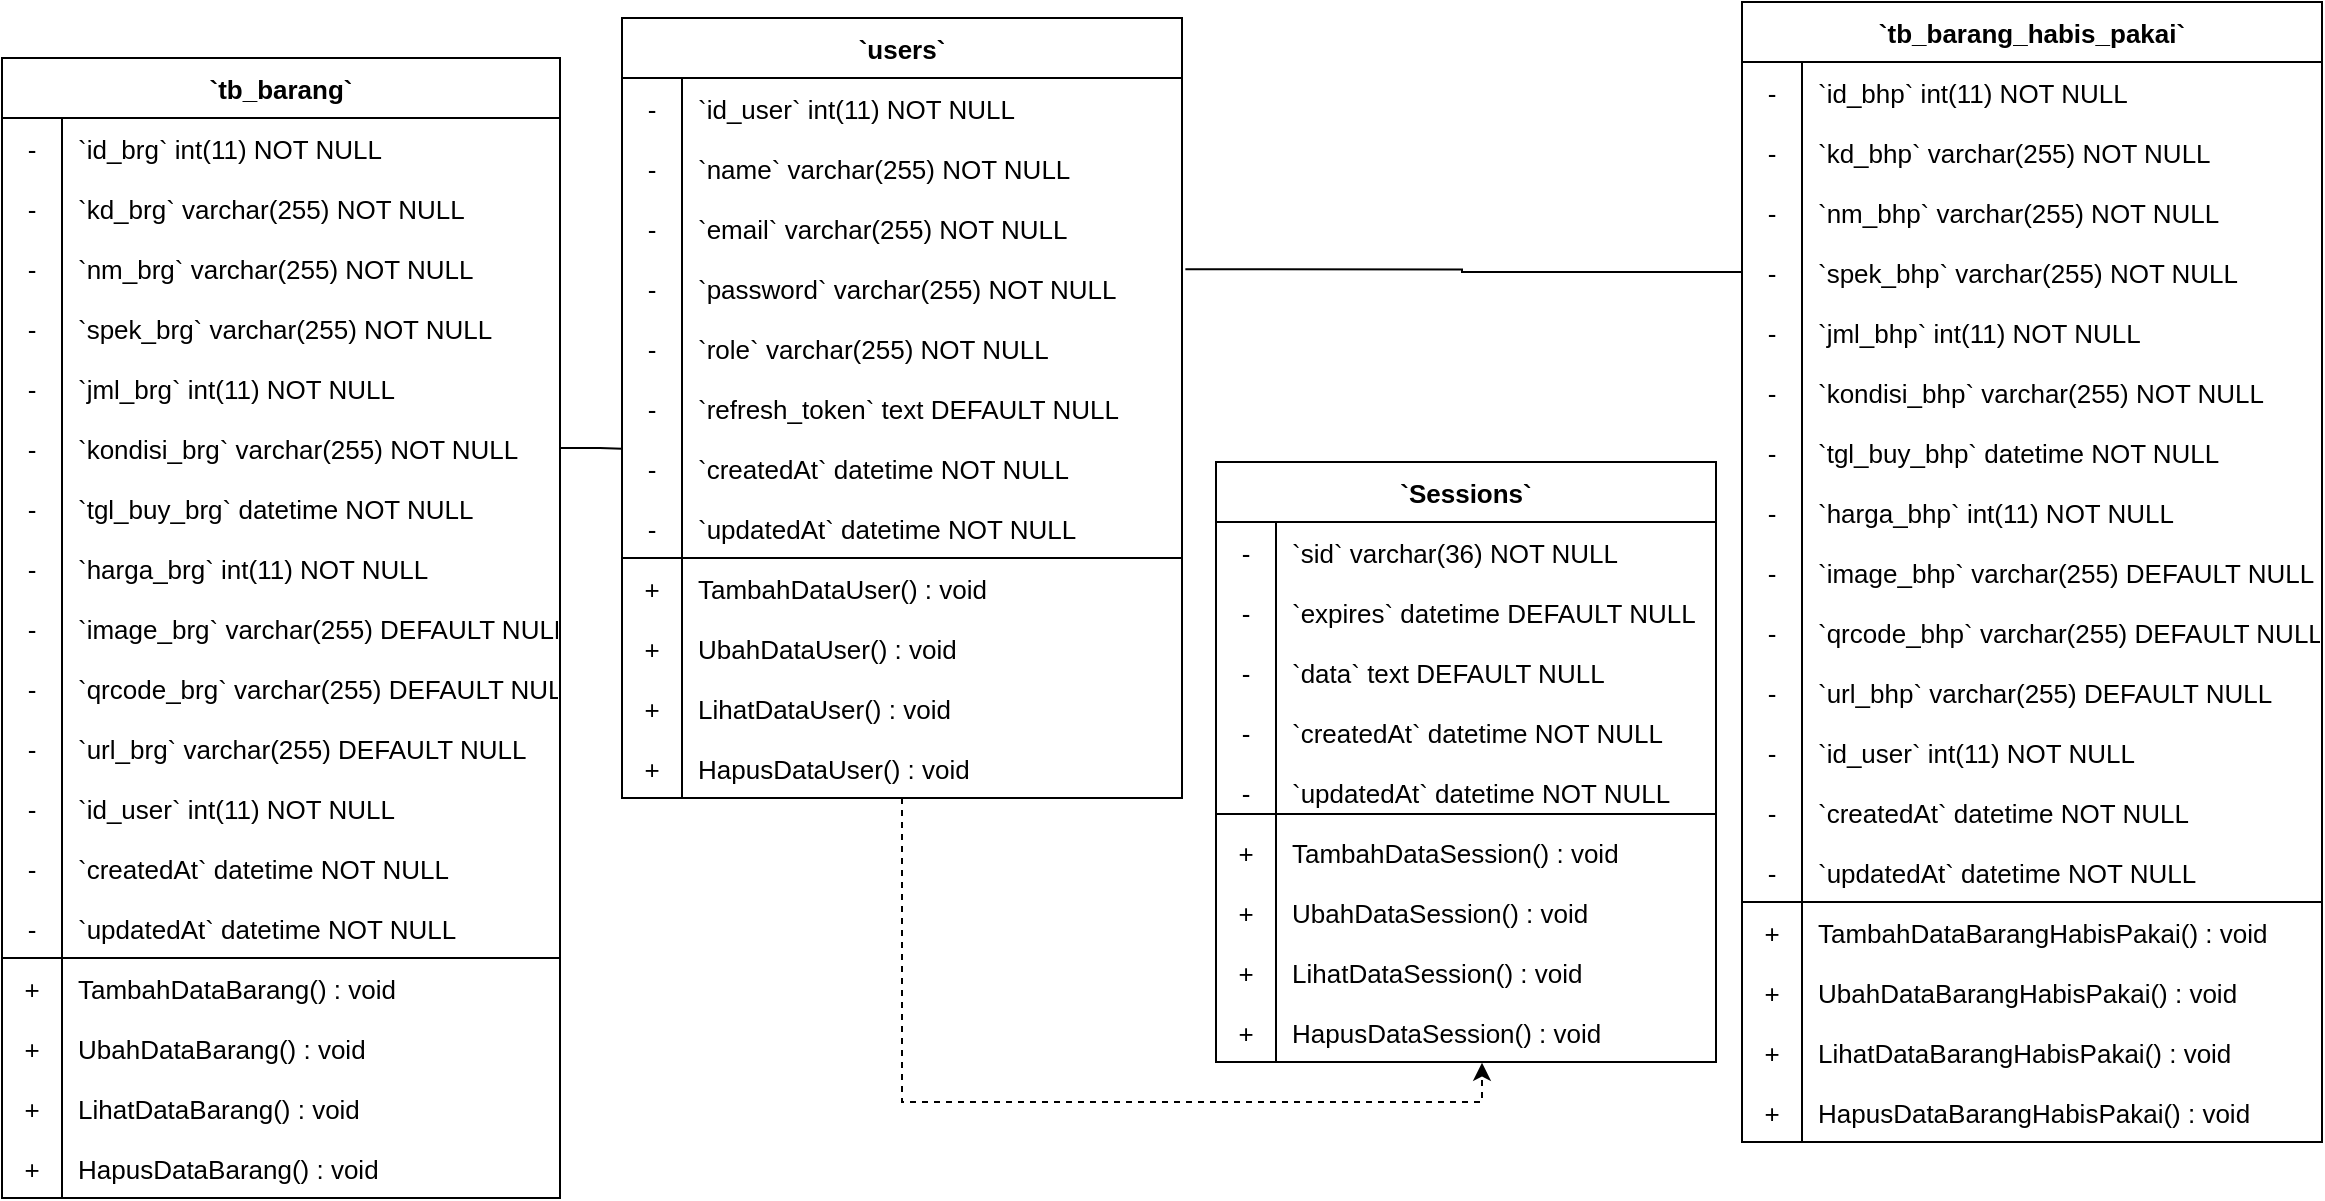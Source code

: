 <mxfile version="21.1.7" type="github">
  <diagram id="C5RBs43oDa-KdzZeNtuy" name="Page-1">
    <mxGraphModel dx="3595" dy="671" grid="1" gridSize="10" guides="1" tooltips="1" connect="1" arrows="1" fold="1" page="1" pageScale="1" pageWidth="1169" pageHeight="827" math="0" shadow="0">
      <root>
        <mxCell id="WIyWlLk6GJQsqaUBKTNV-0" />
        <mxCell id="WIyWlLk6GJQsqaUBKTNV-1" parent="WIyWlLk6GJQsqaUBKTNV-0" />
        <mxCell id="iAjeC_PDW6ecKIwryg7V-99" value="`tb_barang`" style="shape=table;startSize=30;container=1;collapsible=1;childLayout=tableLayout;fixedRows=1;rowLines=0;fontStyle=1;align=center;resizeLast=1;fontSize=13;" parent="WIyWlLk6GJQsqaUBKTNV-1" vertex="1">
          <mxGeometry x="-1210" y="58" width="279" height="570" as="geometry" />
        </mxCell>
        <mxCell id="iAjeC_PDW6ecKIwryg7V-100" value="" style="shape=tableRow;horizontal=0;startSize=0;swimlaneHead=0;swimlaneBody=0;fillColor=none;collapsible=0;dropTarget=0;points=[[0,0.5],[1,0.5]];portConstraint=eastwest;strokeColor=inherit;top=0;left=0;right=0;bottom=0;fontSize=13;" parent="iAjeC_PDW6ecKIwryg7V-99" vertex="1">
          <mxGeometry y="30" width="279" height="30" as="geometry" />
        </mxCell>
        <mxCell id="iAjeC_PDW6ecKIwryg7V-101" value="-" style="shape=partialRectangle;overflow=hidden;connectable=0;fillColor=none;strokeColor=inherit;top=0;left=0;bottom=0;right=0;fontSize=13;" parent="iAjeC_PDW6ecKIwryg7V-100" vertex="1">
          <mxGeometry width="30" height="30" as="geometry">
            <mxRectangle width="30" height="30" as="alternateBounds" />
          </mxGeometry>
        </mxCell>
        <mxCell id="iAjeC_PDW6ecKIwryg7V-102" value="`id_brg` int(11) NOT NULL" style="shape=partialRectangle;overflow=hidden;connectable=0;fillColor=none;align=left;strokeColor=inherit;top=0;left=0;bottom=0;right=0;spacingLeft=6;fontSize=13;" parent="iAjeC_PDW6ecKIwryg7V-100" vertex="1">
          <mxGeometry x="30" width="249" height="30" as="geometry">
            <mxRectangle width="249" height="30" as="alternateBounds" />
          </mxGeometry>
        </mxCell>
        <mxCell id="iAjeC_PDW6ecKIwryg7V-106" value="" style="shape=tableRow;horizontal=0;startSize=0;swimlaneHead=0;swimlaneBody=0;fillColor=none;collapsible=0;dropTarget=0;points=[[0,0.5],[1,0.5]];portConstraint=eastwest;strokeColor=inherit;top=0;left=0;right=0;bottom=0;fontSize=13;" parent="iAjeC_PDW6ecKIwryg7V-99" vertex="1">
          <mxGeometry y="60" width="279" height="30" as="geometry" />
        </mxCell>
        <mxCell id="iAjeC_PDW6ecKIwryg7V-107" value="-" style="shape=partialRectangle;overflow=hidden;connectable=0;fillColor=none;strokeColor=inherit;top=0;left=0;bottom=0;right=0;fontSize=13;" parent="iAjeC_PDW6ecKIwryg7V-106" vertex="1">
          <mxGeometry width="30" height="30" as="geometry">
            <mxRectangle width="30" height="30" as="alternateBounds" />
          </mxGeometry>
        </mxCell>
        <mxCell id="iAjeC_PDW6ecKIwryg7V-108" value="`kd_brg` varchar(255) NOT NULL" style="shape=partialRectangle;overflow=hidden;connectable=0;fillColor=none;align=left;strokeColor=inherit;top=0;left=0;bottom=0;right=0;spacingLeft=6;fontSize=13;" parent="iAjeC_PDW6ecKIwryg7V-106" vertex="1">
          <mxGeometry x="30" width="249" height="30" as="geometry">
            <mxRectangle width="249" height="30" as="alternateBounds" />
          </mxGeometry>
        </mxCell>
        <mxCell id="iAjeC_PDW6ecKIwryg7V-109" value="" style="shape=tableRow;horizontal=0;startSize=0;swimlaneHead=0;swimlaneBody=0;fillColor=none;collapsible=0;dropTarget=0;points=[[0,0.5],[1,0.5]];portConstraint=eastwest;strokeColor=inherit;top=0;left=0;right=0;bottom=0;fontSize=13;" parent="iAjeC_PDW6ecKIwryg7V-99" vertex="1">
          <mxGeometry y="90" width="279" height="30" as="geometry" />
        </mxCell>
        <mxCell id="iAjeC_PDW6ecKIwryg7V-110" value="-" style="shape=partialRectangle;overflow=hidden;connectable=0;fillColor=none;strokeColor=inherit;top=0;left=0;bottom=0;right=0;fontSize=13;" parent="iAjeC_PDW6ecKIwryg7V-109" vertex="1">
          <mxGeometry width="30" height="30" as="geometry">
            <mxRectangle width="30" height="30" as="alternateBounds" />
          </mxGeometry>
        </mxCell>
        <mxCell id="iAjeC_PDW6ecKIwryg7V-111" value="`nm_brg` varchar(255) NOT NULL" style="shape=partialRectangle;overflow=hidden;connectable=0;fillColor=none;align=left;strokeColor=inherit;top=0;left=0;bottom=0;right=0;spacingLeft=6;fontSize=13;" parent="iAjeC_PDW6ecKIwryg7V-109" vertex="1">
          <mxGeometry x="30" width="249" height="30" as="geometry">
            <mxRectangle width="249" height="30" as="alternateBounds" />
          </mxGeometry>
        </mxCell>
        <mxCell id="iAjeC_PDW6ecKIwryg7V-112" value="" style="shape=tableRow;horizontal=0;startSize=0;swimlaneHead=0;swimlaneBody=0;fillColor=none;collapsible=0;dropTarget=0;points=[[0,0.5],[1,0.5]];portConstraint=eastwest;strokeColor=inherit;top=0;left=0;right=0;bottom=0;fontSize=13;" parent="iAjeC_PDW6ecKIwryg7V-99" vertex="1">
          <mxGeometry y="120" width="279" height="30" as="geometry" />
        </mxCell>
        <mxCell id="iAjeC_PDW6ecKIwryg7V-113" value="-" style="shape=partialRectangle;overflow=hidden;connectable=0;fillColor=none;strokeColor=inherit;top=0;left=0;bottom=0;right=0;fontSize=13;" parent="iAjeC_PDW6ecKIwryg7V-112" vertex="1">
          <mxGeometry width="30" height="30" as="geometry">
            <mxRectangle width="30" height="30" as="alternateBounds" />
          </mxGeometry>
        </mxCell>
        <mxCell id="iAjeC_PDW6ecKIwryg7V-114" value="`spek_brg` varchar(255) NOT NULL" style="shape=partialRectangle;overflow=hidden;connectable=0;fillColor=none;align=left;strokeColor=inherit;top=0;left=0;bottom=0;right=0;spacingLeft=6;fontSize=13;" parent="iAjeC_PDW6ecKIwryg7V-112" vertex="1">
          <mxGeometry x="30" width="249" height="30" as="geometry">
            <mxRectangle width="249" height="30" as="alternateBounds" />
          </mxGeometry>
        </mxCell>
        <mxCell id="iAjeC_PDW6ecKIwryg7V-115" value="" style="shape=tableRow;horizontal=0;startSize=0;swimlaneHead=0;swimlaneBody=0;fillColor=none;collapsible=0;dropTarget=0;points=[[0,0.5],[1,0.5]];portConstraint=eastwest;strokeColor=inherit;top=0;left=0;right=0;bottom=0;fontSize=13;" parent="iAjeC_PDW6ecKIwryg7V-99" vertex="1">
          <mxGeometry y="150" width="279" height="30" as="geometry" />
        </mxCell>
        <mxCell id="iAjeC_PDW6ecKIwryg7V-116" value="-" style="shape=partialRectangle;overflow=hidden;connectable=0;fillColor=none;strokeColor=inherit;top=0;left=0;bottom=0;right=0;fontSize=13;" parent="iAjeC_PDW6ecKIwryg7V-115" vertex="1">
          <mxGeometry width="30" height="30" as="geometry">
            <mxRectangle width="30" height="30" as="alternateBounds" />
          </mxGeometry>
        </mxCell>
        <mxCell id="iAjeC_PDW6ecKIwryg7V-117" value="`jml_brg` int(11) NOT NULL" style="shape=partialRectangle;overflow=hidden;connectable=0;fillColor=none;align=left;strokeColor=inherit;top=0;left=0;bottom=0;right=0;spacingLeft=6;fontSize=13;" parent="iAjeC_PDW6ecKIwryg7V-115" vertex="1">
          <mxGeometry x="30" width="249" height="30" as="geometry">
            <mxRectangle width="249" height="30" as="alternateBounds" />
          </mxGeometry>
        </mxCell>
        <mxCell id="iAjeC_PDW6ecKIwryg7V-118" value="" style="shape=tableRow;horizontal=0;startSize=0;swimlaneHead=0;swimlaneBody=0;fillColor=none;collapsible=0;dropTarget=0;points=[[0,0.5],[1,0.5]];portConstraint=eastwest;strokeColor=inherit;top=0;left=0;right=0;bottom=0;fontSize=13;" parent="iAjeC_PDW6ecKIwryg7V-99" vertex="1">
          <mxGeometry y="180" width="279" height="30" as="geometry" />
        </mxCell>
        <mxCell id="iAjeC_PDW6ecKIwryg7V-119" value="-" style="shape=partialRectangle;overflow=hidden;connectable=0;fillColor=none;strokeColor=inherit;top=0;left=0;bottom=0;right=0;fontSize=13;" parent="iAjeC_PDW6ecKIwryg7V-118" vertex="1">
          <mxGeometry width="30" height="30" as="geometry">
            <mxRectangle width="30" height="30" as="alternateBounds" />
          </mxGeometry>
        </mxCell>
        <mxCell id="iAjeC_PDW6ecKIwryg7V-120" value="`kondisi_brg` varchar(255) NOT NULL" style="shape=partialRectangle;overflow=hidden;connectable=0;fillColor=none;align=left;strokeColor=inherit;top=0;left=0;bottom=0;right=0;spacingLeft=6;fontSize=13;" parent="iAjeC_PDW6ecKIwryg7V-118" vertex="1">
          <mxGeometry x="30" width="249" height="30" as="geometry">
            <mxRectangle width="249" height="30" as="alternateBounds" />
          </mxGeometry>
        </mxCell>
        <mxCell id="iAjeC_PDW6ecKIwryg7V-121" value="" style="shape=tableRow;horizontal=0;startSize=0;swimlaneHead=0;swimlaneBody=0;fillColor=none;collapsible=0;dropTarget=0;points=[[0,0.5],[1,0.5]];portConstraint=eastwest;strokeColor=inherit;top=0;left=0;right=0;bottom=0;fontSize=13;" parent="iAjeC_PDW6ecKIwryg7V-99" vertex="1">
          <mxGeometry y="210" width="279" height="30" as="geometry" />
        </mxCell>
        <mxCell id="iAjeC_PDW6ecKIwryg7V-122" value="-" style="shape=partialRectangle;overflow=hidden;connectable=0;fillColor=none;strokeColor=inherit;top=0;left=0;bottom=0;right=0;fontSize=13;" parent="iAjeC_PDW6ecKIwryg7V-121" vertex="1">
          <mxGeometry width="30" height="30" as="geometry">
            <mxRectangle width="30" height="30" as="alternateBounds" />
          </mxGeometry>
        </mxCell>
        <mxCell id="iAjeC_PDW6ecKIwryg7V-123" value="`tgl_buy_brg` datetime NOT NULL" style="shape=partialRectangle;overflow=hidden;connectable=0;fillColor=none;align=left;strokeColor=inherit;top=0;left=0;bottom=0;right=0;spacingLeft=6;fontSize=13;" parent="iAjeC_PDW6ecKIwryg7V-121" vertex="1">
          <mxGeometry x="30" width="249" height="30" as="geometry">
            <mxRectangle width="249" height="30" as="alternateBounds" />
          </mxGeometry>
        </mxCell>
        <mxCell id="iAjeC_PDW6ecKIwryg7V-124" value="" style="shape=tableRow;horizontal=0;startSize=0;swimlaneHead=0;swimlaneBody=0;fillColor=none;collapsible=0;dropTarget=0;points=[[0,0.5],[1,0.5]];portConstraint=eastwest;strokeColor=inherit;top=0;left=0;right=0;bottom=0;fontSize=13;" parent="iAjeC_PDW6ecKIwryg7V-99" vertex="1">
          <mxGeometry y="240" width="279" height="30" as="geometry" />
        </mxCell>
        <mxCell id="iAjeC_PDW6ecKIwryg7V-125" value="-" style="shape=partialRectangle;overflow=hidden;connectable=0;fillColor=none;strokeColor=inherit;top=0;left=0;bottom=0;right=0;fontSize=13;" parent="iAjeC_PDW6ecKIwryg7V-124" vertex="1">
          <mxGeometry width="30" height="30" as="geometry">
            <mxRectangle width="30" height="30" as="alternateBounds" />
          </mxGeometry>
        </mxCell>
        <mxCell id="iAjeC_PDW6ecKIwryg7V-126" value="`harga_brg` int(11) NOT NULL" style="shape=partialRectangle;overflow=hidden;connectable=0;fillColor=none;align=left;strokeColor=inherit;top=0;left=0;bottom=0;right=0;spacingLeft=6;fontSize=13;" parent="iAjeC_PDW6ecKIwryg7V-124" vertex="1">
          <mxGeometry x="30" width="249" height="30" as="geometry">
            <mxRectangle width="249" height="30" as="alternateBounds" />
          </mxGeometry>
        </mxCell>
        <mxCell id="iAjeC_PDW6ecKIwryg7V-127" value="" style="shape=tableRow;horizontal=0;startSize=0;swimlaneHead=0;swimlaneBody=0;fillColor=none;collapsible=0;dropTarget=0;points=[[0,0.5],[1,0.5]];portConstraint=eastwest;strokeColor=inherit;top=0;left=0;right=0;bottom=0;fontSize=13;" parent="iAjeC_PDW6ecKIwryg7V-99" vertex="1">
          <mxGeometry y="270" width="279" height="30" as="geometry" />
        </mxCell>
        <mxCell id="iAjeC_PDW6ecKIwryg7V-128" value="-" style="shape=partialRectangle;overflow=hidden;connectable=0;fillColor=none;strokeColor=inherit;top=0;left=0;bottom=0;right=0;fontSize=13;" parent="iAjeC_PDW6ecKIwryg7V-127" vertex="1">
          <mxGeometry width="30" height="30" as="geometry">
            <mxRectangle width="30" height="30" as="alternateBounds" />
          </mxGeometry>
        </mxCell>
        <mxCell id="iAjeC_PDW6ecKIwryg7V-129" value="`image_brg` varchar(255) DEFAULT NULL" style="shape=partialRectangle;overflow=hidden;connectable=0;fillColor=none;align=left;strokeColor=inherit;top=0;left=0;bottom=0;right=0;spacingLeft=6;fontSize=13;" parent="iAjeC_PDW6ecKIwryg7V-127" vertex="1">
          <mxGeometry x="30" width="249" height="30" as="geometry">
            <mxRectangle width="249" height="30" as="alternateBounds" />
          </mxGeometry>
        </mxCell>
        <mxCell id="Xw51vKkyfq9qmA2-txW7-243" value="" style="shape=tableRow;horizontal=0;startSize=0;swimlaneHead=0;swimlaneBody=0;fillColor=none;collapsible=0;dropTarget=0;points=[[0,0.5],[1,0.5]];portConstraint=eastwest;strokeColor=inherit;top=0;left=0;right=0;bottom=0;fontSize=13;" parent="iAjeC_PDW6ecKIwryg7V-99" vertex="1">
          <mxGeometry y="300" width="279" height="30" as="geometry" />
        </mxCell>
        <mxCell id="Xw51vKkyfq9qmA2-txW7-244" value="-" style="shape=partialRectangle;overflow=hidden;connectable=0;fillColor=none;strokeColor=inherit;top=0;left=0;bottom=0;right=0;fontSize=13;" parent="Xw51vKkyfq9qmA2-txW7-243" vertex="1">
          <mxGeometry width="30" height="30" as="geometry">
            <mxRectangle width="30" height="30" as="alternateBounds" />
          </mxGeometry>
        </mxCell>
        <mxCell id="Xw51vKkyfq9qmA2-txW7-245" value="`qrcode_brg` varchar(255) DEFAULT NULL" style="shape=partialRectangle;overflow=hidden;connectable=0;fillColor=none;align=left;strokeColor=inherit;top=0;left=0;bottom=0;right=0;spacingLeft=6;fontSize=13;" parent="Xw51vKkyfq9qmA2-txW7-243" vertex="1">
          <mxGeometry x="30" width="249" height="30" as="geometry">
            <mxRectangle width="249" height="30" as="alternateBounds" />
          </mxGeometry>
        </mxCell>
        <mxCell id="iAjeC_PDW6ecKIwryg7V-130" value="" style="shape=tableRow;horizontal=0;startSize=0;swimlaneHead=0;swimlaneBody=0;fillColor=none;collapsible=0;dropTarget=0;points=[[0,0.5],[1,0.5]];portConstraint=eastwest;strokeColor=inherit;top=0;left=0;right=0;bottom=0;fontSize=13;" parent="iAjeC_PDW6ecKIwryg7V-99" vertex="1">
          <mxGeometry y="330" width="279" height="30" as="geometry" />
        </mxCell>
        <mxCell id="iAjeC_PDW6ecKIwryg7V-131" value="-" style="shape=partialRectangle;overflow=hidden;connectable=0;fillColor=none;strokeColor=inherit;top=0;left=0;bottom=0;right=0;fontSize=13;" parent="iAjeC_PDW6ecKIwryg7V-130" vertex="1">
          <mxGeometry width="30" height="30" as="geometry">
            <mxRectangle width="30" height="30" as="alternateBounds" />
          </mxGeometry>
        </mxCell>
        <mxCell id="iAjeC_PDW6ecKIwryg7V-132" value="`url_brg` varchar(255) DEFAULT NULL" style="shape=partialRectangle;overflow=hidden;connectable=0;fillColor=none;align=left;strokeColor=inherit;top=0;left=0;bottom=0;right=0;spacingLeft=6;fontSize=13;" parent="iAjeC_PDW6ecKIwryg7V-130" vertex="1">
          <mxGeometry x="30" width="249" height="30" as="geometry">
            <mxRectangle width="249" height="30" as="alternateBounds" />
          </mxGeometry>
        </mxCell>
        <mxCell id="iAjeC_PDW6ecKIwryg7V-133" value="" style="shape=tableRow;horizontal=0;startSize=0;swimlaneHead=0;swimlaneBody=0;fillColor=none;collapsible=0;dropTarget=0;points=[[0,0.5],[1,0.5]];portConstraint=eastwest;strokeColor=inherit;top=0;left=0;right=0;bottom=0;fontSize=13;" parent="iAjeC_PDW6ecKIwryg7V-99" vertex="1">
          <mxGeometry y="360" width="279" height="30" as="geometry" />
        </mxCell>
        <mxCell id="iAjeC_PDW6ecKIwryg7V-134" value="-" style="shape=partialRectangle;overflow=hidden;connectable=0;fillColor=none;strokeColor=inherit;top=0;left=0;bottom=0;right=0;fontSize=13;" parent="iAjeC_PDW6ecKIwryg7V-133" vertex="1">
          <mxGeometry width="30" height="30" as="geometry">
            <mxRectangle width="30" height="30" as="alternateBounds" />
          </mxGeometry>
        </mxCell>
        <mxCell id="iAjeC_PDW6ecKIwryg7V-135" value="`id_user` int(11) NOT NULL" style="shape=partialRectangle;overflow=hidden;connectable=0;fillColor=none;align=left;strokeColor=inherit;top=0;left=0;bottom=0;right=0;spacingLeft=6;fontSize=13;" parent="iAjeC_PDW6ecKIwryg7V-133" vertex="1">
          <mxGeometry x="30" width="249" height="30" as="geometry">
            <mxRectangle width="249" height="30" as="alternateBounds" />
          </mxGeometry>
        </mxCell>
        <mxCell id="iAjeC_PDW6ecKIwryg7V-136" value="" style="shape=tableRow;horizontal=0;startSize=0;swimlaneHead=0;swimlaneBody=0;fillColor=none;collapsible=0;dropTarget=0;points=[[0,0.5],[1,0.5]];portConstraint=eastwest;strokeColor=inherit;top=0;left=0;right=0;bottom=0;fontSize=13;" parent="iAjeC_PDW6ecKIwryg7V-99" vertex="1">
          <mxGeometry y="390" width="279" height="30" as="geometry" />
        </mxCell>
        <mxCell id="iAjeC_PDW6ecKIwryg7V-137" value="-" style="shape=partialRectangle;overflow=hidden;connectable=0;fillColor=none;strokeColor=inherit;top=0;left=0;bottom=0;right=0;fontSize=13;" parent="iAjeC_PDW6ecKIwryg7V-136" vertex="1">
          <mxGeometry width="30" height="30" as="geometry">
            <mxRectangle width="30" height="30" as="alternateBounds" />
          </mxGeometry>
        </mxCell>
        <mxCell id="iAjeC_PDW6ecKIwryg7V-138" value="`createdAt` datetime NOT NULL" style="shape=partialRectangle;overflow=hidden;connectable=0;fillColor=none;align=left;strokeColor=inherit;top=0;left=0;bottom=0;right=0;spacingLeft=6;fontSize=13;" parent="iAjeC_PDW6ecKIwryg7V-136" vertex="1">
          <mxGeometry x="30" width="249" height="30" as="geometry">
            <mxRectangle width="249" height="30" as="alternateBounds" />
          </mxGeometry>
        </mxCell>
        <mxCell id="iAjeC_PDW6ecKIwryg7V-139" value="" style="shape=tableRow;horizontal=0;startSize=0;swimlaneHead=0;swimlaneBody=0;fillColor=none;collapsible=0;dropTarget=0;points=[[0,0.5],[1,0.5]];portConstraint=eastwest;strokeColor=inherit;top=0;left=0;right=0;bottom=0;fontSize=13;" parent="iAjeC_PDW6ecKIwryg7V-99" vertex="1">
          <mxGeometry y="420" width="279" height="30" as="geometry" />
        </mxCell>
        <mxCell id="iAjeC_PDW6ecKIwryg7V-140" value="-" style="shape=partialRectangle;overflow=hidden;connectable=0;fillColor=none;strokeColor=inherit;top=0;left=0;bottom=0;right=0;fontSize=13;" parent="iAjeC_PDW6ecKIwryg7V-139" vertex="1">
          <mxGeometry width="30" height="30" as="geometry">
            <mxRectangle width="30" height="30" as="alternateBounds" />
          </mxGeometry>
        </mxCell>
        <mxCell id="iAjeC_PDW6ecKIwryg7V-141" value="`updatedAt` datetime NOT NULL" style="shape=partialRectangle;overflow=hidden;connectable=0;fillColor=none;align=left;strokeColor=inherit;top=0;left=0;bottom=0;right=0;spacingLeft=6;fontSize=13;" parent="iAjeC_PDW6ecKIwryg7V-139" vertex="1">
          <mxGeometry x="30" width="249" height="30" as="geometry">
            <mxRectangle width="249" height="30" as="alternateBounds" />
          </mxGeometry>
        </mxCell>
        <mxCell id="Xw51vKkyfq9qmA2-txW7-216" value="" style="shape=tableRow;horizontal=0;startSize=0;swimlaneHead=0;swimlaneBody=0;fillColor=none;collapsible=0;dropTarget=0;points=[[0,0.5],[1,0.5]];portConstraint=eastwest;strokeColor=inherit;top=0;left=0;right=0;bottom=0;fontSize=13;" parent="iAjeC_PDW6ecKIwryg7V-99" vertex="1">
          <mxGeometry y="450" width="279" height="30" as="geometry" />
        </mxCell>
        <mxCell id="Xw51vKkyfq9qmA2-txW7-217" value="+" style="shape=partialRectangle;overflow=hidden;connectable=0;fillColor=none;strokeColor=inherit;top=0;left=0;bottom=0;right=0;fontSize=13;" parent="Xw51vKkyfq9qmA2-txW7-216" vertex="1">
          <mxGeometry width="30" height="30" as="geometry">
            <mxRectangle width="30" height="30" as="alternateBounds" />
          </mxGeometry>
        </mxCell>
        <mxCell id="Xw51vKkyfq9qmA2-txW7-218" value="TambahDataBarang() : void" style="shape=partialRectangle;overflow=hidden;connectable=0;fillColor=none;align=left;strokeColor=inherit;top=0;left=0;bottom=0;right=0;spacingLeft=6;fontSize=13;" parent="Xw51vKkyfq9qmA2-txW7-216" vertex="1">
          <mxGeometry x="30" width="249" height="30" as="geometry">
            <mxRectangle width="249" height="30" as="alternateBounds" />
          </mxGeometry>
        </mxCell>
        <mxCell id="Xw51vKkyfq9qmA2-txW7-219" value="" style="shape=tableRow;horizontal=0;startSize=0;swimlaneHead=0;swimlaneBody=0;fillColor=none;collapsible=0;dropTarget=0;points=[[0,0.5],[1,0.5]];portConstraint=eastwest;strokeColor=inherit;top=0;left=0;right=0;bottom=0;fontSize=13;" parent="iAjeC_PDW6ecKIwryg7V-99" vertex="1">
          <mxGeometry y="480" width="279" height="30" as="geometry" />
        </mxCell>
        <mxCell id="Xw51vKkyfq9qmA2-txW7-220" value="+" style="shape=partialRectangle;overflow=hidden;connectable=0;fillColor=none;strokeColor=inherit;top=0;left=0;bottom=0;right=0;fontSize=13;" parent="Xw51vKkyfq9qmA2-txW7-219" vertex="1">
          <mxGeometry width="30" height="30" as="geometry">
            <mxRectangle width="30" height="30" as="alternateBounds" />
          </mxGeometry>
        </mxCell>
        <mxCell id="Xw51vKkyfq9qmA2-txW7-221" value="UbahDataBarang() : void" style="shape=partialRectangle;overflow=hidden;connectable=0;fillColor=none;align=left;strokeColor=inherit;top=0;left=0;bottom=0;right=0;spacingLeft=6;fontSize=13;" parent="Xw51vKkyfq9qmA2-txW7-219" vertex="1">
          <mxGeometry x="30" width="249" height="30" as="geometry">
            <mxRectangle width="249" height="30" as="alternateBounds" />
          </mxGeometry>
        </mxCell>
        <mxCell id="Xw51vKkyfq9qmA2-txW7-222" value="" style="shape=tableRow;horizontal=0;startSize=0;swimlaneHead=0;swimlaneBody=0;fillColor=none;collapsible=0;dropTarget=0;points=[[0,0.5],[1,0.5]];portConstraint=eastwest;strokeColor=inherit;top=0;left=0;right=0;bottom=0;fontSize=13;" parent="iAjeC_PDW6ecKIwryg7V-99" vertex="1">
          <mxGeometry y="510" width="279" height="30" as="geometry" />
        </mxCell>
        <mxCell id="Xw51vKkyfq9qmA2-txW7-223" value="+" style="shape=partialRectangle;overflow=hidden;connectable=0;fillColor=none;strokeColor=inherit;top=0;left=0;bottom=0;right=0;fontSize=13;" parent="Xw51vKkyfq9qmA2-txW7-222" vertex="1">
          <mxGeometry width="30" height="30" as="geometry">
            <mxRectangle width="30" height="30" as="alternateBounds" />
          </mxGeometry>
        </mxCell>
        <mxCell id="Xw51vKkyfq9qmA2-txW7-224" value="LihatDataBarang() : void" style="shape=partialRectangle;overflow=hidden;connectable=0;fillColor=none;align=left;strokeColor=inherit;top=0;left=0;bottom=0;right=0;spacingLeft=6;fontSize=13;" parent="Xw51vKkyfq9qmA2-txW7-222" vertex="1">
          <mxGeometry x="30" width="249" height="30" as="geometry">
            <mxRectangle width="249" height="30" as="alternateBounds" />
          </mxGeometry>
        </mxCell>
        <mxCell id="Xw51vKkyfq9qmA2-txW7-225" value="" style="shape=tableRow;horizontal=0;startSize=0;swimlaneHead=0;swimlaneBody=0;fillColor=none;collapsible=0;dropTarget=0;points=[[0,0.5],[1,0.5]];portConstraint=eastwest;strokeColor=inherit;top=0;left=0;right=0;bottom=0;fontSize=13;" parent="iAjeC_PDW6ecKIwryg7V-99" vertex="1">
          <mxGeometry y="540" width="279" height="30" as="geometry" />
        </mxCell>
        <mxCell id="Xw51vKkyfq9qmA2-txW7-226" value="+" style="shape=partialRectangle;overflow=hidden;connectable=0;fillColor=none;strokeColor=inherit;top=0;left=0;bottom=0;right=0;fontSize=13;" parent="Xw51vKkyfq9qmA2-txW7-225" vertex="1">
          <mxGeometry width="30" height="30" as="geometry">
            <mxRectangle width="30" height="30" as="alternateBounds" />
          </mxGeometry>
        </mxCell>
        <mxCell id="Xw51vKkyfq9qmA2-txW7-227" value="HapusDataBarang() : void" style="shape=partialRectangle;overflow=hidden;connectable=0;fillColor=none;align=left;strokeColor=inherit;top=0;left=0;bottom=0;right=0;spacingLeft=6;fontSize=13;" parent="Xw51vKkyfq9qmA2-txW7-225" vertex="1">
          <mxGeometry x="30" width="249" height="30" as="geometry">
            <mxRectangle width="249" height="30" as="alternateBounds" />
          </mxGeometry>
        </mxCell>
        <mxCell id="hAUFyb7EigCQivYzulF7-1" style="edgeStyle=orthogonalEdgeStyle;rounded=0;orthogonalLoop=1;jettySize=auto;html=1;entryX=0.532;entryY=1.011;entryDx=0;entryDy=0;entryPerimeter=0;dashed=1;" parent="WIyWlLk6GJQsqaUBKTNV-1" source="iAjeC_PDW6ecKIwryg7V-185" target="Xw51vKkyfq9qmA2-txW7-211" edge="1">
          <mxGeometry relative="1" as="geometry" />
        </mxCell>
        <mxCell id="iAjeC_PDW6ecKIwryg7V-185" value="`users`" style="shape=table;startSize=30;container=1;collapsible=1;childLayout=tableLayout;fixedRows=1;rowLines=0;fontStyle=1;align=center;resizeLast=1;fontSize=13;" parent="WIyWlLk6GJQsqaUBKTNV-1" vertex="1">
          <mxGeometry x="-900" y="38" width="280" height="390" as="geometry" />
        </mxCell>
        <mxCell id="iAjeC_PDW6ecKIwryg7V-186" value="" style="shape=tableRow;horizontal=0;startSize=0;swimlaneHead=0;swimlaneBody=0;fillColor=none;collapsible=0;dropTarget=0;points=[[0,0.5],[1,0.5]];portConstraint=eastwest;strokeColor=inherit;top=0;left=0;right=0;bottom=0;fontSize=13;" parent="iAjeC_PDW6ecKIwryg7V-185" vertex="1">
          <mxGeometry y="30" width="280" height="30" as="geometry" />
        </mxCell>
        <mxCell id="iAjeC_PDW6ecKIwryg7V-187" value="-" style="shape=partialRectangle;overflow=hidden;connectable=0;fillColor=none;strokeColor=inherit;top=0;left=0;bottom=0;right=0;fontSize=13;" parent="iAjeC_PDW6ecKIwryg7V-186" vertex="1">
          <mxGeometry width="30" height="30" as="geometry">
            <mxRectangle width="30" height="30" as="alternateBounds" />
          </mxGeometry>
        </mxCell>
        <mxCell id="iAjeC_PDW6ecKIwryg7V-188" value="`id_user` int(11) NOT NULL" style="shape=partialRectangle;overflow=hidden;connectable=0;fillColor=none;align=left;strokeColor=inherit;top=0;left=0;bottom=0;right=0;spacingLeft=6;fontSize=13;" parent="iAjeC_PDW6ecKIwryg7V-186" vertex="1">
          <mxGeometry x="30" width="250" height="30" as="geometry">
            <mxRectangle width="250" height="30" as="alternateBounds" />
          </mxGeometry>
        </mxCell>
        <mxCell id="iAjeC_PDW6ecKIwryg7V-192" value="" style="shape=tableRow;horizontal=0;startSize=0;swimlaneHead=0;swimlaneBody=0;fillColor=none;collapsible=0;dropTarget=0;points=[[0,0.5],[1,0.5]];portConstraint=eastwest;strokeColor=inherit;top=0;left=0;right=0;bottom=0;fontSize=13;" parent="iAjeC_PDW6ecKIwryg7V-185" vertex="1">
          <mxGeometry y="60" width="280" height="30" as="geometry" />
        </mxCell>
        <mxCell id="iAjeC_PDW6ecKIwryg7V-193" value="-" style="shape=partialRectangle;overflow=hidden;connectable=0;fillColor=none;strokeColor=inherit;top=0;left=0;bottom=0;right=0;fontSize=13;" parent="iAjeC_PDW6ecKIwryg7V-192" vertex="1">
          <mxGeometry width="30" height="30" as="geometry">
            <mxRectangle width="30" height="30" as="alternateBounds" />
          </mxGeometry>
        </mxCell>
        <mxCell id="iAjeC_PDW6ecKIwryg7V-194" value="`name` varchar(255) NOT NULL" style="shape=partialRectangle;overflow=hidden;connectable=0;fillColor=none;align=left;strokeColor=inherit;top=0;left=0;bottom=0;right=0;spacingLeft=6;fontSize=13;" parent="iAjeC_PDW6ecKIwryg7V-192" vertex="1">
          <mxGeometry x="30" width="250" height="30" as="geometry">
            <mxRectangle width="250" height="30" as="alternateBounds" />
          </mxGeometry>
        </mxCell>
        <mxCell id="iAjeC_PDW6ecKIwryg7V-195" value="" style="shape=tableRow;horizontal=0;startSize=0;swimlaneHead=0;swimlaneBody=0;fillColor=none;collapsible=0;dropTarget=0;points=[[0,0.5],[1,0.5]];portConstraint=eastwest;strokeColor=inherit;top=0;left=0;right=0;bottom=0;fontSize=13;" parent="iAjeC_PDW6ecKIwryg7V-185" vertex="1">
          <mxGeometry y="90" width="280" height="30" as="geometry" />
        </mxCell>
        <mxCell id="iAjeC_PDW6ecKIwryg7V-196" value="-" style="shape=partialRectangle;overflow=hidden;connectable=0;fillColor=none;strokeColor=inherit;top=0;left=0;bottom=0;right=0;fontSize=13;" parent="iAjeC_PDW6ecKIwryg7V-195" vertex="1">
          <mxGeometry width="30" height="30" as="geometry">
            <mxRectangle width="30" height="30" as="alternateBounds" />
          </mxGeometry>
        </mxCell>
        <mxCell id="iAjeC_PDW6ecKIwryg7V-197" value="`email` varchar(255) NOT NULL" style="shape=partialRectangle;overflow=hidden;connectable=0;fillColor=none;align=left;strokeColor=inherit;top=0;left=0;bottom=0;right=0;spacingLeft=6;fontSize=13;" parent="iAjeC_PDW6ecKIwryg7V-195" vertex="1">
          <mxGeometry x="30" width="250" height="30" as="geometry">
            <mxRectangle width="250" height="30" as="alternateBounds" />
          </mxGeometry>
        </mxCell>
        <mxCell id="iAjeC_PDW6ecKIwryg7V-198" value="" style="shape=tableRow;horizontal=0;startSize=0;swimlaneHead=0;swimlaneBody=0;fillColor=none;collapsible=0;dropTarget=0;points=[[0,0.5],[1,0.5]];portConstraint=eastwest;strokeColor=inherit;top=0;left=0;right=0;bottom=0;fontSize=13;" parent="iAjeC_PDW6ecKIwryg7V-185" vertex="1">
          <mxGeometry y="120" width="280" height="30" as="geometry" />
        </mxCell>
        <mxCell id="iAjeC_PDW6ecKIwryg7V-199" value="-" style="shape=partialRectangle;overflow=hidden;connectable=0;fillColor=none;strokeColor=inherit;top=0;left=0;bottom=0;right=0;fontSize=13;" parent="iAjeC_PDW6ecKIwryg7V-198" vertex="1">
          <mxGeometry width="30" height="30" as="geometry">
            <mxRectangle width="30" height="30" as="alternateBounds" />
          </mxGeometry>
        </mxCell>
        <mxCell id="iAjeC_PDW6ecKIwryg7V-200" value="`password` varchar(255) NOT NULL" style="shape=partialRectangle;overflow=hidden;connectable=0;fillColor=none;align=left;strokeColor=inherit;top=0;left=0;bottom=0;right=0;spacingLeft=6;fontSize=13;" parent="iAjeC_PDW6ecKIwryg7V-198" vertex="1">
          <mxGeometry x="30" width="250" height="30" as="geometry">
            <mxRectangle width="250" height="30" as="alternateBounds" />
          </mxGeometry>
        </mxCell>
        <mxCell id="iAjeC_PDW6ecKIwryg7V-201" value="" style="shape=tableRow;horizontal=0;startSize=0;swimlaneHead=0;swimlaneBody=0;fillColor=none;collapsible=0;dropTarget=0;points=[[0,0.5],[1,0.5]];portConstraint=eastwest;strokeColor=inherit;top=0;left=0;right=0;bottom=0;fontSize=13;" parent="iAjeC_PDW6ecKIwryg7V-185" vertex="1">
          <mxGeometry y="150" width="280" height="30" as="geometry" />
        </mxCell>
        <mxCell id="iAjeC_PDW6ecKIwryg7V-202" value="-" style="shape=partialRectangle;overflow=hidden;connectable=0;fillColor=none;strokeColor=inherit;top=0;left=0;bottom=0;right=0;fontSize=13;" parent="iAjeC_PDW6ecKIwryg7V-201" vertex="1">
          <mxGeometry width="30" height="30" as="geometry">
            <mxRectangle width="30" height="30" as="alternateBounds" />
          </mxGeometry>
        </mxCell>
        <mxCell id="iAjeC_PDW6ecKIwryg7V-203" value="`role` varchar(255) NOT NULL" style="shape=partialRectangle;overflow=hidden;connectable=0;fillColor=none;align=left;strokeColor=inherit;top=0;left=0;bottom=0;right=0;spacingLeft=6;fontSize=13;" parent="iAjeC_PDW6ecKIwryg7V-201" vertex="1">
          <mxGeometry x="30" width="250" height="30" as="geometry">
            <mxRectangle width="250" height="30" as="alternateBounds" />
          </mxGeometry>
        </mxCell>
        <mxCell id="iAjeC_PDW6ecKIwryg7V-204" value="" style="shape=tableRow;horizontal=0;startSize=0;swimlaneHead=0;swimlaneBody=0;fillColor=none;collapsible=0;dropTarget=0;points=[[0,0.5],[1,0.5]];portConstraint=eastwest;strokeColor=inherit;top=0;left=0;right=0;bottom=0;fontSize=13;" parent="iAjeC_PDW6ecKIwryg7V-185" vertex="1">
          <mxGeometry y="180" width="280" height="30" as="geometry" />
        </mxCell>
        <mxCell id="iAjeC_PDW6ecKIwryg7V-205" value="-" style="shape=partialRectangle;overflow=hidden;connectable=0;fillColor=none;strokeColor=inherit;top=0;left=0;bottom=0;right=0;fontSize=13;" parent="iAjeC_PDW6ecKIwryg7V-204" vertex="1">
          <mxGeometry width="30" height="30" as="geometry">
            <mxRectangle width="30" height="30" as="alternateBounds" />
          </mxGeometry>
        </mxCell>
        <mxCell id="iAjeC_PDW6ecKIwryg7V-206" value="`refresh_token` text DEFAULT NULL" style="shape=partialRectangle;overflow=hidden;connectable=0;fillColor=none;align=left;strokeColor=inherit;top=0;left=0;bottom=0;right=0;spacingLeft=6;fontSize=13;" parent="iAjeC_PDW6ecKIwryg7V-204" vertex="1">
          <mxGeometry x="30" width="250" height="30" as="geometry">
            <mxRectangle width="250" height="30" as="alternateBounds" />
          </mxGeometry>
        </mxCell>
        <mxCell id="iAjeC_PDW6ecKIwryg7V-207" value="" style="shape=tableRow;horizontal=0;startSize=0;swimlaneHead=0;swimlaneBody=0;fillColor=none;collapsible=0;dropTarget=0;points=[[0,0.5],[1,0.5]];portConstraint=eastwest;strokeColor=inherit;top=0;left=0;right=0;bottom=0;fontSize=13;" parent="iAjeC_PDW6ecKIwryg7V-185" vertex="1">
          <mxGeometry y="210" width="280" height="30" as="geometry" />
        </mxCell>
        <mxCell id="iAjeC_PDW6ecKIwryg7V-208" value="-" style="shape=partialRectangle;overflow=hidden;connectable=0;fillColor=none;strokeColor=inherit;top=0;left=0;bottom=0;right=0;fontSize=13;" parent="iAjeC_PDW6ecKIwryg7V-207" vertex="1">
          <mxGeometry width="30" height="30" as="geometry">
            <mxRectangle width="30" height="30" as="alternateBounds" />
          </mxGeometry>
        </mxCell>
        <mxCell id="iAjeC_PDW6ecKIwryg7V-209" value="`createdAt` datetime NOT NULL" style="shape=partialRectangle;overflow=hidden;connectable=0;fillColor=none;align=left;strokeColor=inherit;top=0;left=0;bottom=0;right=0;spacingLeft=6;fontSize=13;" parent="iAjeC_PDW6ecKIwryg7V-207" vertex="1">
          <mxGeometry x="30" width="250" height="30" as="geometry">
            <mxRectangle width="250" height="30" as="alternateBounds" />
          </mxGeometry>
        </mxCell>
        <mxCell id="iAjeC_PDW6ecKIwryg7V-210" value="" style="shape=tableRow;horizontal=0;startSize=0;swimlaneHead=0;swimlaneBody=0;fillColor=none;collapsible=0;dropTarget=0;points=[[0,0.5],[1,0.5]];portConstraint=eastwest;strokeColor=inherit;top=0;left=0;right=0;bottom=0;fontSize=13;" parent="iAjeC_PDW6ecKIwryg7V-185" vertex="1">
          <mxGeometry y="240" width="280" height="30" as="geometry" />
        </mxCell>
        <mxCell id="iAjeC_PDW6ecKIwryg7V-211" value="-" style="shape=partialRectangle;overflow=hidden;connectable=0;fillColor=none;strokeColor=inherit;top=0;left=0;bottom=0;right=0;fontSize=13;" parent="iAjeC_PDW6ecKIwryg7V-210" vertex="1">
          <mxGeometry width="30" height="30" as="geometry">
            <mxRectangle width="30" height="30" as="alternateBounds" />
          </mxGeometry>
        </mxCell>
        <mxCell id="iAjeC_PDW6ecKIwryg7V-212" value="`updatedAt` datetime NOT NULL" style="shape=partialRectangle;overflow=hidden;connectable=0;fillColor=none;align=left;strokeColor=inherit;top=0;left=0;bottom=0;right=0;spacingLeft=6;fontSize=13;" parent="iAjeC_PDW6ecKIwryg7V-210" vertex="1">
          <mxGeometry x="30" width="250" height="30" as="geometry">
            <mxRectangle width="250" height="30" as="alternateBounds" />
          </mxGeometry>
        </mxCell>
        <mxCell id="Xw51vKkyfq9qmA2-txW7-229" value="" style="shape=tableRow;horizontal=0;startSize=0;swimlaneHead=0;swimlaneBody=0;fillColor=none;collapsible=0;dropTarget=0;points=[[0,0.5],[1,0.5]];portConstraint=eastwest;strokeColor=inherit;top=0;left=0;right=0;bottom=0;fontSize=13;" parent="iAjeC_PDW6ecKIwryg7V-185" vertex="1">
          <mxGeometry y="270" width="280" height="30" as="geometry" />
        </mxCell>
        <mxCell id="Xw51vKkyfq9qmA2-txW7-230" value="+" style="shape=partialRectangle;overflow=hidden;connectable=0;fillColor=none;strokeColor=inherit;top=0;left=0;bottom=0;right=0;fontSize=13;" parent="Xw51vKkyfq9qmA2-txW7-229" vertex="1">
          <mxGeometry width="30" height="30" as="geometry">
            <mxRectangle width="30" height="30" as="alternateBounds" />
          </mxGeometry>
        </mxCell>
        <mxCell id="Xw51vKkyfq9qmA2-txW7-231" value="TambahDataUser() : void" style="shape=partialRectangle;overflow=hidden;connectable=0;fillColor=none;align=left;strokeColor=inherit;top=0;left=0;bottom=0;right=0;spacingLeft=6;fontSize=13;" parent="Xw51vKkyfq9qmA2-txW7-229" vertex="1">
          <mxGeometry x="30" width="250" height="30" as="geometry">
            <mxRectangle width="250" height="30" as="alternateBounds" />
          </mxGeometry>
        </mxCell>
        <mxCell id="Xw51vKkyfq9qmA2-txW7-232" value="" style="shape=tableRow;horizontal=0;startSize=0;swimlaneHead=0;swimlaneBody=0;fillColor=none;collapsible=0;dropTarget=0;points=[[0,0.5],[1,0.5]];portConstraint=eastwest;strokeColor=inherit;top=0;left=0;right=0;bottom=0;fontSize=13;" parent="iAjeC_PDW6ecKIwryg7V-185" vertex="1">
          <mxGeometry y="300" width="280" height="30" as="geometry" />
        </mxCell>
        <mxCell id="Xw51vKkyfq9qmA2-txW7-233" value="+" style="shape=partialRectangle;overflow=hidden;connectable=0;fillColor=none;strokeColor=inherit;top=0;left=0;bottom=0;right=0;fontSize=13;" parent="Xw51vKkyfq9qmA2-txW7-232" vertex="1">
          <mxGeometry width="30" height="30" as="geometry">
            <mxRectangle width="30" height="30" as="alternateBounds" />
          </mxGeometry>
        </mxCell>
        <mxCell id="Xw51vKkyfq9qmA2-txW7-234" value="UbahDataUser() : void" style="shape=partialRectangle;overflow=hidden;connectable=0;fillColor=none;align=left;strokeColor=inherit;top=0;left=0;bottom=0;right=0;spacingLeft=6;fontSize=13;" parent="Xw51vKkyfq9qmA2-txW7-232" vertex="1">
          <mxGeometry x="30" width="250" height="30" as="geometry">
            <mxRectangle width="250" height="30" as="alternateBounds" />
          </mxGeometry>
        </mxCell>
        <mxCell id="Xw51vKkyfq9qmA2-txW7-235" value="" style="shape=tableRow;horizontal=0;startSize=0;swimlaneHead=0;swimlaneBody=0;fillColor=none;collapsible=0;dropTarget=0;points=[[0,0.5],[1,0.5]];portConstraint=eastwest;strokeColor=inherit;top=0;left=0;right=0;bottom=0;fontSize=13;" parent="iAjeC_PDW6ecKIwryg7V-185" vertex="1">
          <mxGeometry y="330" width="280" height="30" as="geometry" />
        </mxCell>
        <mxCell id="Xw51vKkyfq9qmA2-txW7-236" value="+" style="shape=partialRectangle;overflow=hidden;connectable=0;fillColor=none;strokeColor=inherit;top=0;left=0;bottom=0;right=0;fontSize=13;" parent="Xw51vKkyfq9qmA2-txW7-235" vertex="1">
          <mxGeometry width="30" height="30" as="geometry">
            <mxRectangle width="30" height="30" as="alternateBounds" />
          </mxGeometry>
        </mxCell>
        <mxCell id="Xw51vKkyfq9qmA2-txW7-237" value="LihatDataUser() : void" style="shape=partialRectangle;overflow=hidden;connectable=0;fillColor=none;align=left;strokeColor=inherit;top=0;left=0;bottom=0;right=0;spacingLeft=6;fontSize=13;" parent="Xw51vKkyfq9qmA2-txW7-235" vertex="1">
          <mxGeometry x="30" width="250" height="30" as="geometry">
            <mxRectangle width="250" height="30" as="alternateBounds" />
          </mxGeometry>
        </mxCell>
        <mxCell id="Xw51vKkyfq9qmA2-txW7-238" value="" style="shape=tableRow;horizontal=0;startSize=0;swimlaneHead=0;swimlaneBody=0;fillColor=none;collapsible=0;dropTarget=0;points=[[0,0.5],[1,0.5]];portConstraint=eastwest;strokeColor=inherit;top=0;left=0;right=0;bottom=0;fontSize=13;" parent="iAjeC_PDW6ecKIwryg7V-185" vertex="1">
          <mxGeometry y="360" width="280" height="30" as="geometry" />
        </mxCell>
        <mxCell id="Xw51vKkyfq9qmA2-txW7-239" value="+" style="shape=partialRectangle;overflow=hidden;connectable=0;fillColor=none;strokeColor=inherit;top=0;left=0;bottom=0;right=0;fontSize=13;" parent="Xw51vKkyfq9qmA2-txW7-238" vertex="1">
          <mxGeometry width="30" height="30" as="geometry">
            <mxRectangle width="30" height="30" as="alternateBounds" />
          </mxGeometry>
        </mxCell>
        <mxCell id="Xw51vKkyfq9qmA2-txW7-240" value="HapusDataUser() : void" style="shape=partialRectangle;overflow=hidden;connectable=0;fillColor=none;align=left;strokeColor=inherit;top=0;left=0;bottom=0;right=0;spacingLeft=6;fontSize=13;" parent="Xw51vKkyfq9qmA2-txW7-238" vertex="1">
          <mxGeometry x="30" width="250" height="30" as="geometry">
            <mxRectangle width="250" height="30" as="alternateBounds" />
          </mxGeometry>
        </mxCell>
        <mxCell id="iAjeC_PDW6ecKIwryg7V-142" value="`tb_barang_habis_pakai`" style="shape=table;startSize=30;container=1;collapsible=1;childLayout=tableLayout;fixedRows=1;rowLines=0;fontStyle=1;align=center;resizeLast=1;fontSize=13;" parent="WIyWlLk6GJQsqaUBKTNV-1" vertex="1">
          <mxGeometry x="-340" y="30" width="290" height="570" as="geometry" />
        </mxCell>
        <mxCell id="iAjeC_PDW6ecKIwryg7V-143" value="" style="shape=tableRow;horizontal=0;startSize=0;swimlaneHead=0;swimlaneBody=0;fillColor=none;collapsible=0;dropTarget=0;points=[[0,0.5],[1,0.5]];portConstraint=eastwest;strokeColor=inherit;top=0;left=0;right=0;bottom=0;fontSize=13;" parent="iAjeC_PDW6ecKIwryg7V-142" vertex="1">
          <mxGeometry y="30" width="290" height="30" as="geometry" />
        </mxCell>
        <mxCell id="iAjeC_PDW6ecKIwryg7V-144" value="-" style="shape=partialRectangle;overflow=hidden;connectable=0;fillColor=none;strokeColor=inherit;top=0;left=0;bottom=0;right=0;fontSize=13;" parent="iAjeC_PDW6ecKIwryg7V-143" vertex="1">
          <mxGeometry width="30" height="30" as="geometry">
            <mxRectangle width="30" height="30" as="alternateBounds" />
          </mxGeometry>
        </mxCell>
        <mxCell id="iAjeC_PDW6ecKIwryg7V-145" value="`id_bhp` int(11) NOT NULL" style="shape=partialRectangle;overflow=hidden;connectable=0;fillColor=none;align=left;strokeColor=inherit;top=0;left=0;bottom=0;right=0;spacingLeft=6;fontSize=13;" parent="iAjeC_PDW6ecKIwryg7V-143" vertex="1">
          <mxGeometry x="30" width="260" height="30" as="geometry">
            <mxRectangle width="260" height="30" as="alternateBounds" />
          </mxGeometry>
        </mxCell>
        <mxCell id="iAjeC_PDW6ecKIwryg7V-149" value="" style="shape=tableRow;horizontal=0;startSize=0;swimlaneHead=0;swimlaneBody=0;fillColor=none;collapsible=0;dropTarget=0;points=[[0,0.5],[1,0.5]];portConstraint=eastwest;strokeColor=inherit;top=0;left=0;right=0;bottom=0;fontSize=13;" parent="iAjeC_PDW6ecKIwryg7V-142" vertex="1">
          <mxGeometry y="60" width="290" height="30" as="geometry" />
        </mxCell>
        <mxCell id="iAjeC_PDW6ecKIwryg7V-150" value="-" style="shape=partialRectangle;overflow=hidden;connectable=0;fillColor=none;strokeColor=inherit;top=0;left=0;bottom=0;right=0;fontSize=13;" parent="iAjeC_PDW6ecKIwryg7V-149" vertex="1">
          <mxGeometry width="30" height="30" as="geometry">
            <mxRectangle width="30" height="30" as="alternateBounds" />
          </mxGeometry>
        </mxCell>
        <mxCell id="iAjeC_PDW6ecKIwryg7V-151" value="`kd_bhp` varchar(255) NOT NULL" style="shape=partialRectangle;overflow=hidden;connectable=0;fillColor=none;align=left;strokeColor=inherit;top=0;left=0;bottom=0;right=0;spacingLeft=6;fontSize=13;" parent="iAjeC_PDW6ecKIwryg7V-149" vertex="1">
          <mxGeometry x="30" width="260" height="30" as="geometry">
            <mxRectangle width="260" height="30" as="alternateBounds" />
          </mxGeometry>
        </mxCell>
        <mxCell id="iAjeC_PDW6ecKIwryg7V-152" value="" style="shape=tableRow;horizontal=0;startSize=0;swimlaneHead=0;swimlaneBody=0;fillColor=none;collapsible=0;dropTarget=0;points=[[0,0.5],[1,0.5]];portConstraint=eastwest;strokeColor=inherit;top=0;left=0;right=0;bottom=0;fontSize=13;" parent="iAjeC_PDW6ecKIwryg7V-142" vertex="1">
          <mxGeometry y="90" width="290" height="30" as="geometry" />
        </mxCell>
        <mxCell id="iAjeC_PDW6ecKIwryg7V-153" value="-" style="shape=partialRectangle;overflow=hidden;connectable=0;fillColor=none;strokeColor=inherit;top=0;left=0;bottom=0;right=0;fontSize=13;" parent="iAjeC_PDW6ecKIwryg7V-152" vertex="1">
          <mxGeometry width="30" height="30" as="geometry">
            <mxRectangle width="30" height="30" as="alternateBounds" />
          </mxGeometry>
        </mxCell>
        <mxCell id="iAjeC_PDW6ecKIwryg7V-154" value="`nm_bhp` varchar(255) NOT NULL" style="shape=partialRectangle;overflow=hidden;connectable=0;fillColor=none;align=left;strokeColor=inherit;top=0;left=0;bottom=0;right=0;spacingLeft=6;fontSize=13;" parent="iAjeC_PDW6ecKIwryg7V-152" vertex="1">
          <mxGeometry x="30" width="260" height="30" as="geometry">
            <mxRectangle width="260" height="30" as="alternateBounds" />
          </mxGeometry>
        </mxCell>
        <mxCell id="iAjeC_PDW6ecKIwryg7V-155" value="" style="shape=tableRow;horizontal=0;startSize=0;swimlaneHead=0;swimlaneBody=0;fillColor=none;collapsible=0;dropTarget=0;points=[[0,0.5],[1,0.5]];portConstraint=eastwest;strokeColor=inherit;top=0;left=0;right=0;bottom=0;fontSize=13;" parent="iAjeC_PDW6ecKIwryg7V-142" vertex="1">
          <mxGeometry y="120" width="290" height="30" as="geometry" />
        </mxCell>
        <mxCell id="iAjeC_PDW6ecKIwryg7V-156" value="-" style="shape=partialRectangle;overflow=hidden;connectable=0;fillColor=none;strokeColor=inherit;top=0;left=0;bottom=0;right=0;fontSize=13;" parent="iAjeC_PDW6ecKIwryg7V-155" vertex="1">
          <mxGeometry width="30" height="30" as="geometry">
            <mxRectangle width="30" height="30" as="alternateBounds" />
          </mxGeometry>
        </mxCell>
        <mxCell id="iAjeC_PDW6ecKIwryg7V-157" value="`spek_bhp` varchar(255) NOT NULL" style="shape=partialRectangle;overflow=hidden;connectable=0;fillColor=none;align=left;strokeColor=inherit;top=0;left=0;bottom=0;right=0;spacingLeft=6;fontSize=13;" parent="iAjeC_PDW6ecKIwryg7V-155" vertex="1">
          <mxGeometry x="30" width="260" height="30" as="geometry">
            <mxRectangle width="260" height="30" as="alternateBounds" />
          </mxGeometry>
        </mxCell>
        <mxCell id="iAjeC_PDW6ecKIwryg7V-158" value="" style="shape=tableRow;horizontal=0;startSize=0;swimlaneHead=0;swimlaneBody=0;fillColor=none;collapsible=0;dropTarget=0;points=[[0,0.5],[1,0.5]];portConstraint=eastwest;strokeColor=inherit;top=0;left=0;right=0;bottom=0;fontSize=13;" parent="iAjeC_PDW6ecKIwryg7V-142" vertex="1">
          <mxGeometry y="150" width="290" height="30" as="geometry" />
        </mxCell>
        <mxCell id="iAjeC_PDW6ecKIwryg7V-159" value="-" style="shape=partialRectangle;overflow=hidden;connectable=0;fillColor=none;strokeColor=inherit;top=0;left=0;bottom=0;right=0;fontSize=13;" parent="iAjeC_PDW6ecKIwryg7V-158" vertex="1">
          <mxGeometry width="30" height="30" as="geometry">
            <mxRectangle width="30" height="30" as="alternateBounds" />
          </mxGeometry>
        </mxCell>
        <mxCell id="iAjeC_PDW6ecKIwryg7V-160" value="`jml_bhp` int(11) NOT NULL" style="shape=partialRectangle;overflow=hidden;connectable=0;fillColor=none;align=left;strokeColor=inherit;top=0;left=0;bottom=0;right=0;spacingLeft=6;fontSize=13;" parent="iAjeC_PDW6ecKIwryg7V-158" vertex="1">
          <mxGeometry x="30" width="260" height="30" as="geometry">
            <mxRectangle width="260" height="30" as="alternateBounds" />
          </mxGeometry>
        </mxCell>
        <mxCell id="iAjeC_PDW6ecKIwryg7V-161" value="" style="shape=tableRow;horizontal=0;startSize=0;swimlaneHead=0;swimlaneBody=0;fillColor=none;collapsible=0;dropTarget=0;points=[[0,0.5],[1,0.5]];portConstraint=eastwest;strokeColor=inherit;top=0;left=0;right=0;bottom=0;fontSize=13;" parent="iAjeC_PDW6ecKIwryg7V-142" vertex="1">
          <mxGeometry y="180" width="290" height="30" as="geometry" />
        </mxCell>
        <mxCell id="iAjeC_PDW6ecKIwryg7V-162" value="-" style="shape=partialRectangle;overflow=hidden;connectable=0;fillColor=none;strokeColor=inherit;top=0;left=0;bottom=0;right=0;fontSize=13;" parent="iAjeC_PDW6ecKIwryg7V-161" vertex="1">
          <mxGeometry width="30" height="30" as="geometry">
            <mxRectangle width="30" height="30" as="alternateBounds" />
          </mxGeometry>
        </mxCell>
        <mxCell id="iAjeC_PDW6ecKIwryg7V-163" value="`kondisi_bhp` varchar(255) NOT NULL" style="shape=partialRectangle;overflow=hidden;connectable=0;fillColor=none;align=left;strokeColor=inherit;top=0;left=0;bottom=0;right=0;spacingLeft=6;fontSize=13;" parent="iAjeC_PDW6ecKIwryg7V-161" vertex="1">
          <mxGeometry x="30" width="260" height="30" as="geometry">
            <mxRectangle width="260" height="30" as="alternateBounds" />
          </mxGeometry>
        </mxCell>
        <mxCell id="iAjeC_PDW6ecKIwryg7V-164" value="" style="shape=tableRow;horizontal=0;startSize=0;swimlaneHead=0;swimlaneBody=0;fillColor=none;collapsible=0;dropTarget=0;points=[[0,0.5],[1,0.5]];portConstraint=eastwest;strokeColor=inherit;top=0;left=0;right=0;bottom=0;fontSize=13;" parent="iAjeC_PDW6ecKIwryg7V-142" vertex="1">
          <mxGeometry y="210" width="290" height="30" as="geometry" />
        </mxCell>
        <mxCell id="iAjeC_PDW6ecKIwryg7V-165" value="-" style="shape=partialRectangle;overflow=hidden;connectable=0;fillColor=none;strokeColor=inherit;top=0;left=0;bottom=0;right=0;fontSize=13;" parent="iAjeC_PDW6ecKIwryg7V-164" vertex="1">
          <mxGeometry width="30" height="30" as="geometry">
            <mxRectangle width="30" height="30" as="alternateBounds" />
          </mxGeometry>
        </mxCell>
        <mxCell id="iAjeC_PDW6ecKIwryg7V-166" value="`tgl_buy_bhp` datetime NOT NULL" style="shape=partialRectangle;overflow=hidden;connectable=0;fillColor=none;align=left;strokeColor=inherit;top=0;left=0;bottom=0;right=0;spacingLeft=6;fontSize=13;" parent="iAjeC_PDW6ecKIwryg7V-164" vertex="1">
          <mxGeometry x="30" width="260" height="30" as="geometry">
            <mxRectangle width="260" height="30" as="alternateBounds" />
          </mxGeometry>
        </mxCell>
        <mxCell id="iAjeC_PDW6ecKIwryg7V-167" value="" style="shape=tableRow;horizontal=0;startSize=0;swimlaneHead=0;swimlaneBody=0;fillColor=none;collapsible=0;dropTarget=0;points=[[0,0.5],[1,0.5]];portConstraint=eastwest;strokeColor=inherit;top=0;left=0;right=0;bottom=0;fontSize=13;" parent="iAjeC_PDW6ecKIwryg7V-142" vertex="1">
          <mxGeometry y="240" width="290" height="30" as="geometry" />
        </mxCell>
        <mxCell id="iAjeC_PDW6ecKIwryg7V-168" value="-" style="shape=partialRectangle;overflow=hidden;connectable=0;fillColor=none;strokeColor=inherit;top=0;left=0;bottom=0;right=0;fontSize=13;" parent="iAjeC_PDW6ecKIwryg7V-167" vertex="1">
          <mxGeometry width="30" height="30" as="geometry">
            <mxRectangle width="30" height="30" as="alternateBounds" />
          </mxGeometry>
        </mxCell>
        <mxCell id="iAjeC_PDW6ecKIwryg7V-169" value="`harga_bhp` int(11) NOT NULL" style="shape=partialRectangle;overflow=hidden;connectable=0;fillColor=none;align=left;strokeColor=inherit;top=0;left=0;bottom=0;right=0;spacingLeft=6;fontSize=13;" parent="iAjeC_PDW6ecKIwryg7V-167" vertex="1">
          <mxGeometry x="30" width="260" height="30" as="geometry">
            <mxRectangle width="260" height="30" as="alternateBounds" />
          </mxGeometry>
        </mxCell>
        <mxCell id="iAjeC_PDW6ecKIwryg7V-170" value="" style="shape=tableRow;horizontal=0;startSize=0;swimlaneHead=0;swimlaneBody=0;fillColor=none;collapsible=0;dropTarget=0;points=[[0,0.5],[1,0.5]];portConstraint=eastwest;strokeColor=inherit;top=0;left=0;right=0;bottom=0;fontSize=13;" parent="iAjeC_PDW6ecKIwryg7V-142" vertex="1">
          <mxGeometry y="270" width="290" height="30" as="geometry" />
        </mxCell>
        <mxCell id="iAjeC_PDW6ecKIwryg7V-171" value="-" style="shape=partialRectangle;overflow=hidden;connectable=0;fillColor=none;strokeColor=inherit;top=0;left=0;bottom=0;right=0;fontSize=13;" parent="iAjeC_PDW6ecKIwryg7V-170" vertex="1">
          <mxGeometry width="30" height="30" as="geometry">
            <mxRectangle width="30" height="30" as="alternateBounds" />
          </mxGeometry>
        </mxCell>
        <mxCell id="iAjeC_PDW6ecKIwryg7V-172" value="`image_bhp` varchar(255) DEFAULT NULL" style="shape=partialRectangle;overflow=hidden;connectable=0;fillColor=none;align=left;strokeColor=inherit;top=0;left=0;bottom=0;right=0;spacingLeft=6;fontSize=13;" parent="iAjeC_PDW6ecKIwryg7V-170" vertex="1">
          <mxGeometry x="30" width="260" height="30" as="geometry">
            <mxRectangle width="260" height="30" as="alternateBounds" />
          </mxGeometry>
        </mxCell>
        <mxCell id="Xw51vKkyfq9qmA2-txW7-246" value="" style="shape=tableRow;horizontal=0;startSize=0;swimlaneHead=0;swimlaneBody=0;fillColor=none;collapsible=0;dropTarget=0;points=[[0,0.5],[1,0.5]];portConstraint=eastwest;strokeColor=inherit;top=0;left=0;right=0;bottom=0;fontSize=13;" parent="iAjeC_PDW6ecKIwryg7V-142" vertex="1">
          <mxGeometry y="300" width="290" height="30" as="geometry" />
        </mxCell>
        <mxCell id="Xw51vKkyfq9qmA2-txW7-247" value="-" style="shape=partialRectangle;overflow=hidden;connectable=0;fillColor=none;strokeColor=inherit;top=0;left=0;bottom=0;right=0;fontSize=13;" parent="Xw51vKkyfq9qmA2-txW7-246" vertex="1">
          <mxGeometry width="30" height="30" as="geometry">
            <mxRectangle width="30" height="30" as="alternateBounds" />
          </mxGeometry>
        </mxCell>
        <mxCell id="Xw51vKkyfq9qmA2-txW7-248" value="`qrcode_bhp` varchar(255) DEFAULT NULL" style="shape=partialRectangle;overflow=hidden;connectable=0;fillColor=none;align=left;strokeColor=inherit;top=0;left=0;bottom=0;right=0;spacingLeft=6;fontSize=13;" parent="Xw51vKkyfq9qmA2-txW7-246" vertex="1">
          <mxGeometry x="30" width="260" height="30" as="geometry">
            <mxRectangle width="260" height="30" as="alternateBounds" />
          </mxGeometry>
        </mxCell>
        <mxCell id="iAjeC_PDW6ecKIwryg7V-173" value="" style="shape=tableRow;horizontal=0;startSize=0;swimlaneHead=0;swimlaneBody=0;fillColor=none;collapsible=0;dropTarget=0;points=[[0,0.5],[1,0.5]];portConstraint=eastwest;strokeColor=inherit;top=0;left=0;right=0;bottom=0;fontSize=13;" parent="iAjeC_PDW6ecKIwryg7V-142" vertex="1">
          <mxGeometry y="330" width="290" height="30" as="geometry" />
        </mxCell>
        <mxCell id="iAjeC_PDW6ecKIwryg7V-174" value="-" style="shape=partialRectangle;overflow=hidden;connectable=0;fillColor=none;strokeColor=inherit;top=0;left=0;bottom=0;right=0;fontSize=13;" parent="iAjeC_PDW6ecKIwryg7V-173" vertex="1">
          <mxGeometry width="30" height="30" as="geometry">
            <mxRectangle width="30" height="30" as="alternateBounds" />
          </mxGeometry>
        </mxCell>
        <mxCell id="iAjeC_PDW6ecKIwryg7V-175" value="`url_bhp` varchar(255) DEFAULT NULL" style="shape=partialRectangle;overflow=hidden;connectable=0;fillColor=none;align=left;strokeColor=inherit;top=0;left=0;bottom=0;right=0;spacingLeft=6;fontSize=13;" parent="iAjeC_PDW6ecKIwryg7V-173" vertex="1">
          <mxGeometry x="30" width="260" height="30" as="geometry">
            <mxRectangle width="260" height="30" as="alternateBounds" />
          </mxGeometry>
        </mxCell>
        <mxCell id="iAjeC_PDW6ecKIwryg7V-176" value="" style="shape=tableRow;horizontal=0;startSize=0;swimlaneHead=0;swimlaneBody=0;fillColor=none;collapsible=0;dropTarget=0;points=[[0,0.5],[1,0.5]];portConstraint=eastwest;strokeColor=inherit;top=0;left=0;right=0;bottom=0;fontSize=13;" parent="iAjeC_PDW6ecKIwryg7V-142" vertex="1">
          <mxGeometry y="360" width="290" height="30" as="geometry" />
        </mxCell>
        <mxCell id="iAjeC_PDW6ecKIwryg7V-177" value="-" style="shape=partialRectangle;overflow=hidden;connectable=0;fillColor=none;strokeColor=inherit;top=0;left=0;bottom=0;right=0;fontSize=13;" parent="iAjeC_PDW6ecKIwryg7V-176" vertex="1">
          <mxGeometry width="30" height="30" as="geometry">
            <mxRectangle width="30" height="30" as="alternateBounds" />
          </mxGeometry>
        </mxCell>
        <mxCell id="iAjeC_PDW6ecKIwryg7V-178" value="`id_user` int(11) NOT NULL" style="shape=partialRectangle;overflow=hidden;connectable=0;fillColor=none;align=left;strokeColor=inherit;top=0;left=0;bottom=0;right=0;spacingLeft=6;fontSize=13;" parent="iAjeC_PDW6ecKIwryg7V-176" vertex="1">
          <mxGeometry x="30" width="260" height="30" as="geometry">
            <mxRectangle width="260" height="30" as="alternateBounds" />
          </mxGeometry>
        </mxCell>
        <mxCell id="iAjeC_PDW6ecKIwryg7V-179" value="" style="shape=tableRow;horizontal=0;startSize=0;swimlaneHead=0;swimlaneBody=0;fillColor=none;collapsible=0;dropTarget=0;points=[[0,0.5],[1,0.5]];portConstraint=eastwest;strokeColor=inherit;top=0;left=0;right=0;bottom=0;fontSize=13;" parent="iAjeC_PDW6ecKIwryg7V-142" vertex="1">
          <mxGeometry y="390" width="290" height="30" as="geometry" />
        </mxCell>
        <mxCell id="iAjeC_PDW6ecKIwryg7V-180" value="-" style="shape=partialRectangle;overflow=hidden;connectable=0;fillColor=none;strokeColor=inherit;top=0;left=0;bottom=0;right=0;fontSize=13;" parent="iAjeC_PDW6ecKIwryg7V-179" vertex="1">
          <mxGeometry width="30" height="30" as="geometry">
            <mxRectangle width="30" height="30" as="alternateBounds" />
          </mxGeometry>
        </mxCell>
        <mxCell id="iAjeC_PDW6ecKIwryg7V-181" value="`createdAt` datetime NOT NULL" style="shape=partialRectangle;overflow=hidden;connectable=0;fillColor=none;align=left;strokeColor=inherit;top=0;left=0;bottom=0;right=0;spacingLeft=6;fontSize=13;" parent="iAjeC_PDW6ecKIwryg7V-179" vertex="1">
          <mxGeometry x="30" width="260" height="30" as="geometry">
            <mxRectangle width="260" height="30" as="alternateBounds" />
          </mxGeometry>
        </mxCell>
        <mxCell id="iAjeC_PDW6ecKIwryg7V-182" value="" style="shape=tableRow;horizontal=0;startSize=0;swimlaneHead=0;swimlaneBody=0;fillColor=none;collapsible=0;dropTarget=0;points=[[0,0.5],[1,0.5]];portConstraint=eastwest;strokeColor=inherit;top=0;left=0;right=0;bottom=0;fontSize=13;" parent="iAjeC_PDW6ecKIwryg7V-142" vertex="1">
          <mxGeometry y="420" width="290" height="30" as="geometry" />
        </mxCell>
        <mxCell id="iAjeC_PDW6ecKIwryg7V-183" value="-" style="shape=partialRectangle;overflow=hidden;connectable=0;fillColor=none;strokeColor=inherit;top=0;left=0;bottom=0;right=0;fontSize=13;" parent="iAjeC_PDW6ecKIwryg7V-182" vertex="1">
          <mxGeometry width="30" height="30" as="geometry">
            <mxRectangle width="30" height="30" as="alternateBounds" />
          </mxGeometry>
        </mxCell>
        <mxCell id="iAjeC_PDW6ecKIwryg7V-184" value="`updatedAt` datetime NOT NULL" style="shape=partialRectangle;overflow=hidden;connectable=0;fillColor=none;align=left;strokeColor=inherit;top=0;left=0;bottom=0;right=0;spacingLeft=6;fontSize=13;" parent="iAjeC_PDW6ecKIwryg7V-182" vertex="1">
          <mxGeometry x="30" width="260" height="30" as="geometry">
            <mxRectangle width="260" height="30" as="alternateBounds" />
          </mxGeometry>
        </mxCell>
        <mxCell id="Xw51vKkyfq9qmA2-txW7-151" value="" style="shape=tableRow;horizontal=0;startSize=0;swimlaneHead=0;swimlaneBody=0;fillColor=none;collapsible=0;dropTarget=0;points=[[0,0.5],[1,0.5]];portConstraint=eastwest;strokeColor=inherit;top=0;left=0;right=0;bottom=0;fontSize=13;" parent="iAjeC_PDW6ecKIwryg7V-142" vertex="1">
          <mxGeometry y="450" width="290" height="30" as="geometry" />
        </mxCell>
        <mxCell id="Xw51vKkyfq9qmA2-txW7-152" value="+" style="shape=partialRectangle;overflow=hidden;connectable=0;fillColor=none;strokeColor=inherit;top=0;left=0;bottom=0;right=0;fontSize=13;" parent="Xw51vKkyfq9qmA2-txW7-151" vertex="1">
          <mxGeometry width="30" height="30" as="geometry">
            <mxRectangle width="30" height="30" as="alternateBounds" />
          </mxGeometry>
        </mxCell>
        <mxCell id="Xw51vKkyfq9qmA2-txW7-153" value="TambahDataBarangHabisPakai() : void" style="shape=partialRectangle;overflow=hidden;connectable=0;fillColor=none;align=left;strokeColor=default;top=0;left=0;bottom=0;right=0;spacingLeft=6;fontSize=13;" parent="Xw51vKkyfq9qmA2-txW7-151" vertex="1">
          <mxGeometry x="30" width="260" height="30" as="geometry">
            <mxRectangle width="260" height="30" as="alternateBounds" />
          </mxGeometry>
        </mxCell>
        <mxCell id="Xw51vKkyfq9qmA2-txW7-160" value="" style="shape=tableRow;horizontal=0;startSize=0;swimlaneHead=0;swimlaneBody=0;fillColor=none;collapsible=0;dropTarget=0;points=[[0,0.5],[1,0.5]];portConstraint=eastwest;strokeColor=inherit;top=0;left=0;right=0;bottom=0;fontSize=13;" parent="iAjeC_PDW6ecKIwryg7V-142" vertex="1">
          <mxGeometry y="480" width="290" height="30" as="geometry" />
        </mxCell>
        <mxCell id="Xw51vKkyfq9qmA2-txW7-161" value="+" style="shape=partialRectangle;overflow=hidden;connectable=0;fillColor=none;strokeColor=inherit;top=0;left=0;bottom=0;right=0;fontSize=13;" parent="Xw51vKkyfq9qmA2-txW7-160" vertex="1">
          <mxGeometry width="30" height="30" as="geometry">
            <mxRectangle width="30" height="30" as="alternateBounds" />
          </mxGeometry>
        </mxCell>
        <mxCell id="Xw51vKkyfq9qmA2-txW7-162" value="UbahDataBarangHabisPakai() : void" style="shape=partialRectangle;overflow=hidden;connectable=0;fillColor=none;align=left;strokeColor=default;top=0;left=0;bottom=0;right=0;spacingLeft=6;fontSize=13;" parent="Xw51vKkyfq9qmA2-txW7-160" vertex="1">
          <mxGeometry x="30" width="260" height="30" as="geometry">
            <mxRectangle width="260" height="30" as="alternateBounds" />
          </mxGeometry>
        </mxCell>
        <mxCell id="Xw51vKkyfq9qmA2-txW7-165" value="" style="shape=tableRow;horizontal=0;startSize=0;swimlaneHead=0;swimlaneBody=0;fillColor=none;collapsible=0;dropTarget=0;points=[[0,0.5],[1,0.5]];portConstraint=eastwest;strokeColor=inherit;top=0;left=0;right=0;bottom=0;fontSize=13;" parent="iAjeC_PDW6ecKIwryg7V-142" vertex="1">
          <mxGeometry y="510" width="290" height="30" as="geometry" />
        </mxCell>
        <mxCell id="Xw51vKkyfq9qmA2-txW7-166" value="+" style="shape=partialRectangle;overflow=hidden;connectable=0;fillColor=none;strokeColor=inherit;top=0;left=0;bottom=0;right=0;fontSize=13;" parent="Xw51vKkyfq9qmA2-txW7-165" vertex="1">
          <mxGeometry width="30" height="30" as="geometry">
            <mxRectangle width="30" height="30" as="alternateBounds" />
          </mxGeometry>
        </mxCell>
        <mxCell id="Xw51vKkyfq9qmA2-txW7-167" value="LihatDataBarangHabisPakai() : void" style="shape=partialRectangle;overflow=hidden;connectable=0;fillColor=none;align=left;strokeColor=default;top=0;left=0;bottom=0;right=0;spacingLeft=6;fontSize=13;" parent="Xw51vKkyfq9qmA2-txW7-165" vertex="1">
          <mxGeometry x="30" width="260" height="30" as="geometry">
            <mxRectangle width="260" height="30" as="alternateBounds" />
          </mxGeometry>
        </mxCell>
        <mxCell id="Xw51vKkyfq9qmA2-txW7-175" value="" style="shape=tableRow;horizontal=0;startSize=0;swimlaneHead=0;swimlaneBody=0;fillColor=none;collapsible=0;dropTarget=0;points=[[0,0.5],[1,0.5]];portConstraint=eastwest;strokeColor=inherit;top=0;left=0;right=0;bottom=0;fontSize=13;" parent="iAjeC_PDW6ecKIwryg7V-142" vertex="1">
          <mxGeometry y="540" width="290" height="30" as="geometry" />
        </mxCell>
        <mxCell id="Xw51vKkyfq9qmA2-txW7-176" value="+" style="shape=partialRectangle;overflow=hidden;connectable=0;fillColor=none;strokeColor=inherit;top=0;left=0;bottom=0;right=0;fontSize=13;" parent="Xw51vKkyfq9qmA2-txW7-175" vertex="1">
          <mxGeometry width="30" height="30" as="geometry">
            <mxRectangle width="30" height="30" as="alternateBounds" />
          </mxGeometry>
        </mxCell>
        <mxCell id="Xw51vKkyfq9qmA2-txW7-177" value="HapusDataBarangHabisPakai() : void" style="shape=partialRectangle;overflow=hidden;connectable=0;fillColor=none;align=left;strokeColor=default;top=0;left=0;bottom=0;right=0;spacingLeft=6;fontSize=13;" parent="Xw51vKkyfq9qmA2-txW7-175" vertex="1">
          <mxGeometry x="30" width="260" height="30" as="geometry">
            <mxRectangle width="260" height="30" as="alternateBounds" />
          </mxGeometry>
        </mxCell>
        <mxCell id="Xw51vKkyfq9qmA2-txW7-163" value="" style="line;strokeWidth=1;fillColor=none;align=left;verticalAlign=middle;spacingTop=-1;spacingLeft=3;spacingRight=3;rotatable=0;labelPosition=right;points=[];portConstraint=eastwest;strokeColor=inherit;fontSize=13;" parent="WIyWlLk6GJQsqaUBKTNV-1" vertex="1">
          <mxGeometry x="-340" y="476" width="290" height="8" as="geometry" />
        </mxCell>
        <mxCell id="Xw51vKkyfq9qmA2-txW7-228" value="" style="line;strokeWidth=1;fillColor=none;align=left;verticalAlign=middle;spacingTop=-1;spacingLeft=3;spacingRight=3;rotatable=0;labelPosition=right;points=[];portConstraint=eastwest;strokeColor=inherit;fontSize=13;" parent="WIyWlLk6GJQsqaUBKTNV-1" vertex="1">
          <mxGeometry x="-1210" y="504" width="279" height="8" as="geometry" />
        </mxCell>
        <mxCell id="Xw51vKkyfq9qmA2-txW7-241" value="" style="line;strokeWidth=1;fillColor=none;align=left;verticalAlign=middle;spacingTop=-1;spacingLeft=3;spacingRight=3;rotatable=0;labelPosition=right;points=[];portConstraint=eastwest;strokeColor=inherit;fontSize=13;" parent="WIyWlLk6GJQsqaUBKTNV-1" vertex="1">
          <mxGeometry x="-900" y="304" width="280" height="8" as="geometry" />
        </mxCell>
        <mxCell id="iAjeC_PDW6ecKIwryg7V-83" value="`Sessions`" style="shape=table;startSize=30;container=1;collapsible=1;childLayout=tableLayout;fixedRows=1;rowLines=0;fontStyle=1;align=center;resizeLast=1;fontSize=13;" parent="WIyWlLk6GJQsqaUBKTNV-1" vertex="1">
          <mxGeometry x="-603" y="260" width="250" height="300" as="geometry" />
        </mxCell>
        <mxCell id="iAjeC_PDW6ecKIwryg7V-84" value="" style="shape=tableRow;horizontal=0;startSize=0;swimlaneHead=0;swimlaneBody=0;fillColor=none;collapsible=0;dropTarget=0;points=[[0,0.5],[1,0.5]];portConstraint=eastwest;strokeColor=inherit;top=0;left=0;right=0;bottom=0;fontSize=13;" parent="iAjeC_PDW6ecKIwryg7V-83" vertex="1">
          <mxGeometry y="30" width="250" height="30" as="geometry" />
        </mxCell>
        <mxCell id="iAjeC_PDW6ecKIwryg7V-85" value="-" style="shape=partialRectangle;overflow=hidden;connectable=0;fillColor=none;strokeColor=inherit;top=0;left=0;bottom=0;right=0;fontSize=13;" parent="iAjeC_PDW6ecKIwryg7V-84" vertex="1">
          <mxGeometry width="30" height="30" as="geometry">
            <mxRectangle width="30" height="30" as="alternateBounds" />
          </mxGeometry>
        </mxCell>
        <mxCell id="iAjeC_PDW6ecKIwryg7V-86" value="`sid` varchar(36) NOT NULL" style="shape=partialRectangle;overflow=hidden;connectable=0;fillColor=none;align=left;strokeColor=inherit;top=0;left=0;bottom=0;right=0;spacingLeft=6;fontSize=13;" parent="iAjeC_PDW6ecKIwryg7V-84" vertex="1">
          <mxGeometry x="30" width="220" height="30" as="geometry">
            <mxRectangle width="220" height="30" as="alternateBounds" />
          </mxGeometry>
        </mxCell>
        <mxCell id="iAjeC_PDW6ecKIwryg7V-87" value="" style="shape=tableRow;horizontal=0;startSize=0;swimlaneHead=0;swimlaneBody=0;fillColor=none;collapsible=0;dropTarget=0;points=[[0,0.5],[1,0.5]];portConstraint=eastwest;strokeColor=inherit;top=0;left=0;right=0;bottom=0;fontSize=13;" parent="iAjeC_PDW6ecKIwryg7V-83" vertex="1">
          <mxGeometry y="60" width="250" height="30" as="geometry" />
        </mxCell>
        <mxCell id="iAjeC_PDW6ecKIwryg7V-88" value="-" style="shape=partialRectangle;overflow=hidden;connectable=0;fillColor=none;strokeColor=inherit;top=0;left=0;bottom=0;right=0;fontSize=13;" parent="iAjeC_PDW6ecKIwryg7V-87" vertex="1">
          <mxGeometry width="30" height="30" as="geometry">
            <mxRectangle width="30" height="30" as="alternateBounds" />
          </mxGeometry>
        </mxCell>
        <mxCell id="iAjeC_PDW6ecKIwryg7V-89" value="`expires` datetime DEFAULT NULL" style="shape=partialRectangle;overflow=hidden;connectable=0;fillColor=none;align=left;strokeColor=inherit;top=0;left=0;bottom=0;right=0;spacingLeft=6;fontSize=13;" parent="iAjeC_PDW6ecKIwryg7V-87" vertex="1">
          <mxGeometry x="30" width="220" height="30" as="geometry">
            <mxRectangle width="220" height="30" as="alternateBounds" />
          </mxGeometry>
        </mxCell>
        <mxCell id="iAjeC_PDW6ecKIwryg7V-90" value="" style="shape=tableRow;horizontal=0;startSize=0;swimlaneHead=0;swimlaneBody=0;fillColor=none;collapsible=0;dropTarget=0;points=[[0,0.5],[1,0.5]];portConstraint=eastwest;strokeColor=inherit;top=0;left=0;right=0;bottom=0;fontSize=13;" parent="iAjeC_PDW6ecKIwryg7V-83" vertex="1">
          <mxGeometry y="90" width="250" height="30" as="geometry" />
        </mxCell>
        <mxCell id="iAjeC_PDW6ecKIwryg7V-91" value="-" style="shape=partialRectangle;overflow=hidden;connectable=0;fillColor=none;strokeColor=inherit;top=0;left=0;bottom=0;right=0;fontSize=13;" parent="iAjeC_PDW6ecKIwryg7V-90" vertex="1">
          <mxGeometry width="30" height="30" as="geometry">
            <mxRectangle width="30" height="30" as="alternateBounds" />
          </mxGeometry>
        </mxCell>
        <mxCell id="iAjeC_PDW6ecKIwryg7V-92" value="`data` text DEFAULT NULL" style="shape=partialRectangle;overflow=hidden;connectable=0;fillColor=none;align=left;strokeColor=inherit;top=0;left=0;bottom=0;right=0;spacingLeft=6;fontSize=13;" parent="iAjeC_PDW6ecKIwryg7V-90" vertex="1">
          <mxGeometry x="30" width="220" height="30" as="geometry">
            <mxRectangle width="220" height="30" as="alternateBounds" />
          </mxGeometry>
        </mxCell>
        <mxCell id="iAjeC_PDW6ecKIwryg7V-93" value="" style="shape=tableRow;horizontal=0;startSize=0;swimlaneHead=0;swimlaneBody=0;fillColor=none;collapsible=0;dropTarget=0;points=[[0,0.5],[1,0.5]];portConstraint=eastwest;strokeColor=inherit;top=0;left=0;right=0;bottom=0;fontSize=13;" parent="iAjeC_PDW6ecKIwryg7V-83" vertex="1">
          <mxGeometry y="120" width="250" height="30" as="geometry" />
        </mxCell>
        <mxCell id="iAjeC_PDW6ecKIwryg7V-94" value="-" style="shape=partialRectangle;overflow=hidden;connectable=0;fillColor=none;strokeColor=inherit;top=0;left=0;bottom=0;right=0;fontSize=13;" parent="iAjeC_PDW6ecKIwryg7V-93" vertex="1">
          <mxGeometry width="30" height="30" as="geometry">
            <mxRectangle width="30" height="30" as="alternateBounds" />
          </mxGeometry>
        </mxCell>
        <mxCell id="iAjeC_PDW6ecKIwryg7V-95" value="`createdAt` datetime NOT NULL" style="shape=partialRectangle;overflow=hidden;connectable=0;fillColor=none;align=left;strokeColor=inherit;top=0;left=0;bottom=0;right=0;spacingLeft=6;fontSize=13;" parent="iAjeC_PDW6ecKIwryg7V-93" vertex="1">
          <mxGeometry x="30" width="220" height="30" as="geometry">
            <mxRectangle width="220" height="30" as="alternateBounds" />
          </mxGeometry>
        </mxCell>
        <mxCell id="iAjeC_PDW6ecKIwryg7V-96" value="" style="shape=tableRow;horizontal=0;startSize=0;swimlaneHead=0;swimlaneBody=0;fillColor=none;collapsible=0;dropTarget=0;points=[[0,0.5],[1,0.5]];portConstraint=eastwest;strokeColor=inherit;top=0;left=0;right=0;bottom=0;fontSize=13;" parent="iAjeC_PDW6ecKIwryg7V-83" vertex="1">
          <mxGeometry y="150" width="250" height="30" as="geometry" />
        </mxCell>
        <mxCell id="iAjeC_PDW6ecKIwryg7V-97" value="-" style="shape=partialRectangle;overflow=hidden;connectable=0;fillColor=none;strokeColor=inherit;top=0;left=0;bottom=0;right=0;fontSize=13;" parent="iAjeC_PDW6ecKIwryg7V-96" vertex="1">
          <mxGeometry width="30" height="30" as="geometry">
            <mxRectangle width="30" height="30" as="alternateBounds" />
          </mxGeometry>
        </mxCell>
        <mxCell id="iAjeC_PDW6ecKIwryg7V-98" value="`updatedAt` datetime NOT NULL" style="shape=partialRectangle;overflow=hidden;connectable=0;fillColor=none;align=left;strokeColor=inherit;top=0;left=0;bottom=0;right=0;spacingLeft=6;fontSize=13;" parent="iAjeC_PDW6ecKIwryg7V-96" vertex="1">
          <mxGeometry x="30" width="220" height="30" as="geometry">
            <mxRectangle width="220" height="30" as="alternateBounds" />
          </mxGeometry>
        </mxCell>
        <mxCell id="Xw51vKkyfq9qmA2-txW7-183" value="" style="shape=tableRow;horizontal=0;startSize=0;swimlaneHead=0;swimlaneBody=0;fillColor=none;collapsible=0;dropTarget=0;points=[[0,0.5],[1,0.5]];portConstraint=eastwest;strokeColor=inherit;top=0;left=0;right=0;bottom=0;fontSize=13;" parent="iAjeC_PDW6ecKIwryg7V-83" vertex="1">
          <mxGeometry y="180" width="250" height="30" as="geometry" />
        </mxCell>
        <mxCell id="Xw51vKkyfq9qmA2-txW7-184" value="+" style="shape=partialRectangle;overflow=hidden;connectable=0;fillColor=none;strokeColor=inherit;top=0;left=0;bottom=0;right=0;fontSize=13;" parent="Xw51vKkyfq9qmA2-txW7-183" vertex="1">
          <mxGeometry width="30" height="30" as="geometry">
            <mxRectangle width="30" height="30" as="alternateBounds" />
          </mxGeometry>
        </mxCell>
        <mxCell id="Xw51vKkyfq9qmA2-txW7-185" value="TambahDataSession() : void" style="shape=partialRectangle;overflow=hidden;connectable=0;fillColor=none;align=left;strokeColor=inherit;top=0;left=0;bottom=0;right=0;spacingLeft=6;fontSize=13;" parent="Xw51vKkyfq9qmA2-txW7-183" vertex="1">
          <mxGeometry x="30" width="220" height="30" as="geometry">
            <mxRectangle width="220" height="30" as="alternateBounds" />
          </mxGeometry>
        </mxCell>
        <mxCell id="Xw51vKkyfq9qmA2-txW7-205" value="" style="shape=tableRow;horizontal=0;startSize=0;swimlaneHead=0;swimlaneBody=0;fillColor=none;collapsible=0;dropTarget=0;points=[[0,0.5],[1,0.5]];portConstraint=eastwest;strokeColor=inherit;top=0;left=0;right=0;bottom=0;fontSize=13;" parent="iAjeC_PDW6ecKIwryg7V-83" vertex="1">
          <mxGeometry y="210" width="250" height="30" as="geometry" />
        </mxCell>
        <mxCell id="Xw51vKkyfq9qmA2-txW7-206" value="+" style="shape=partialRectangle;overflow=hidden;connectable=0;fillColor=none;strokeColor=inherit;top=0;left=0;bottom=0;right=0;fontSize=13;" parent="Xw51vKkyfq9qmA2-txW7-205" vertex="1">
          <mxGeometry width="30" height="30" as="geometry">
            <mxRectangle width="30" height="30" as="alternateBounds" />
          </mxGeometry>
        </mxCell>
        <mxCell id="Xw51vKkyfq9qmA2-txW7-207" value="UbahDataSession() : void" style="shape=partialRectangle;overflow=hidden;connectable=0;fillColor=none;align=left;strokeColor=inherit;top=0;left=0;bottom=0;right=0;spacingLeft=6;fontSize=13;" parent="Xw51vKkyfq9qmA2-txW7-205" vertex="1">
          <mxGeometry x="30" width="220" height="30" as="geometry">
            <mxRectangle width="220" height="30" as="alternateBounds" />
          </mxGeometry>
        </mxCell>
        <mxCell id="Xw51vKkyfq9qmA2-txW7-208" value="" style="shape=tableRow;horizontal=0;startSize=0;swimlaneHead=0;swimlaneBody=0;fillColor=none;collapsible=0;dropTarget=0;points=[[0,0.5],[1,0.5]];portConstraint=eastwest;strokeColor=inherit;top=0;left=0;right=0;bottom=0;fontSize=13;" parent="iAjeC_PDW6ecKIwryg7V-83" vertex="1">
          <mxGeometry y="240" width="250" height="30" as="geometry" />
        </mxCell>
        <mxCell id="Xw51vKkyfq9qmA2-txW7-209" value="+" style="shape=partialRectangle;overflow=hidden;connectable=0;fillColor=none;strokeColor=inherit;top=0;left=0;bottom=0;right=0;fontSize=13;" parent="Xw51vKkyfq9qmA2-txW7-208" vertex="1">
          <mxGeometry width="30" height="30" as="geometry">
            <mxRectangle width="30" height="30" as="alternateBounds" />
          </mxGeometry>
        </mxCell>
        <mxCell id="Xw51vKkyfq9qmA2-txW7-210" value="LihatDataSession() : void" style="shape=partialRectangle;overflow=hidden;connectable=0;fillColor=none;align=left;strokeColor=inherit;top=0;left=0;bottom=0;right=0;spacingLeft=6;fontSize=13;" parent="Xw51vKkyfq9qmA2-txW7-208" vertex="1">
          <mxGeometry x="30" width="220" height="30" as="geometry">
            <mxRectangle width="220" height="30" as="alternateBounds" />
          </mxGeometry>
        </mxCell>
        <mxCell id="Xw51vKkyfq9qmA2-txW7-211" value="" style="shape=tableRow;horizontal=0;startSize=0;swimlaneHead=0;swimlaneBody=0;fillColor=none;collapsible=0;dropTarget=0;points=[[0,0.5],[1,0.5]];portConstraint=eastwest;strokeColor=inherit;top=0;left=0;right=0;bottom=0;fontSize=13;" parent="iAjeC_PDW6ecKIwryg7V-83" vertex="1">
          <mxGeometry y="270" width="250" height="30" as="geometry" />
        </mxCell>
        <mxCell id="Xw51vKkyfq9qmA2-txW7-212" value="+" style="shape=partialRectangle;overflow=hidden;connectable=0;fillColor=none;strokeColor=inherit;top=0;left=0;bottom=0;right=0;fontSize=13;" parent="Xw51vKkyfq9qmA2-txW7-211" vertex="1">
          <mxGeometry width="30" height="30" as="geometry">
            <mxRectangle width="30" height="30" as="alternateBounds" />
          </mxGeometry>
        </mxCell>
        <mxCell id="Xw51vKkyfq9qmA2-txW7-213" value="HapusDataSession() : void" style="shape=partialRectangle;overflow=hidden;connectable=0;fillColor=none;align=left;strokeColor=inherit;top=0;left=0;bottom=0;right=0;spacingLeft=6;fontSize=13;" parent="Xw51vKkyfq9qmA2-txW7-211" vertex="1">
          <mxGeometry x="30" width="220" height="30" as="geometry">
            <mxRectangle width="220" height="30" as="alternateBounds" />
          </mxGeometry>
        </mxCell>
        <mxCell id="Xw51vKkyfq9qmA2-txW7-214" value="" style="line;strokeWidth=1;fillColor=none;align=left;verticalAlign=middle;spacingTop=-1;spacingLeft=3;spacingRight=3;rotatable=0;labelPosition=right;points=[];portConstraint=eastwest;strokeColor=inherit;fontSize=13;" parent="WIyWlLk6GJQsqaUBKTNV-1" vertex="1">
          <mxGeometry x="-603" y="432" width="250" height="8" as="geometry" />
        </mxCell>
        <mxCell id="Xw51vKkyfq9qmA2-txW7-259" style="edgeStyle=orthogonalEdgeStyle;rounded=0;orthogonalLoop=1;jettySize=auto;html=1;entryX=0;entryY=0.179;entryDx=0;entryDy=0;entryPerimeter=0;endArrow=none;endFill=0;fontSize=13;" parent="WIyWlLk6GJQsqaUBKTNV-1" source="iAjeC_PDW6ecKIwryg7V-118" target="iAjeC_PDW6ecKIwryg7V-207" edge="1">
          <mxGeometry relative="1" as="geometry" />
        </mxCell>
        <mxCell id="hAUFyb7EigCQivYzulF7-0" style="edgeStyle=orthogonalEdgeStyle;rounded=0;orthogonalLoop=1;jettySize=auto;html=1;entryX=1.006;entryY=0.189;entryDx=0;entryDy=0;entryPerimeter=0;endArrow=none;endFill=0;" parent="WIyWlLk6GJQsqaUBKTNV-1" source="iAjeC_PDW6ecKIwryg7V-155" target="iAjeC_PDW6ecKIwryg7V-198" edge="1">
          <mxGeometry relative="1" as="geometry" />
        </mxCell>
      </root>
    </mxGraphModel>
  </diagram>
</mxfile>
